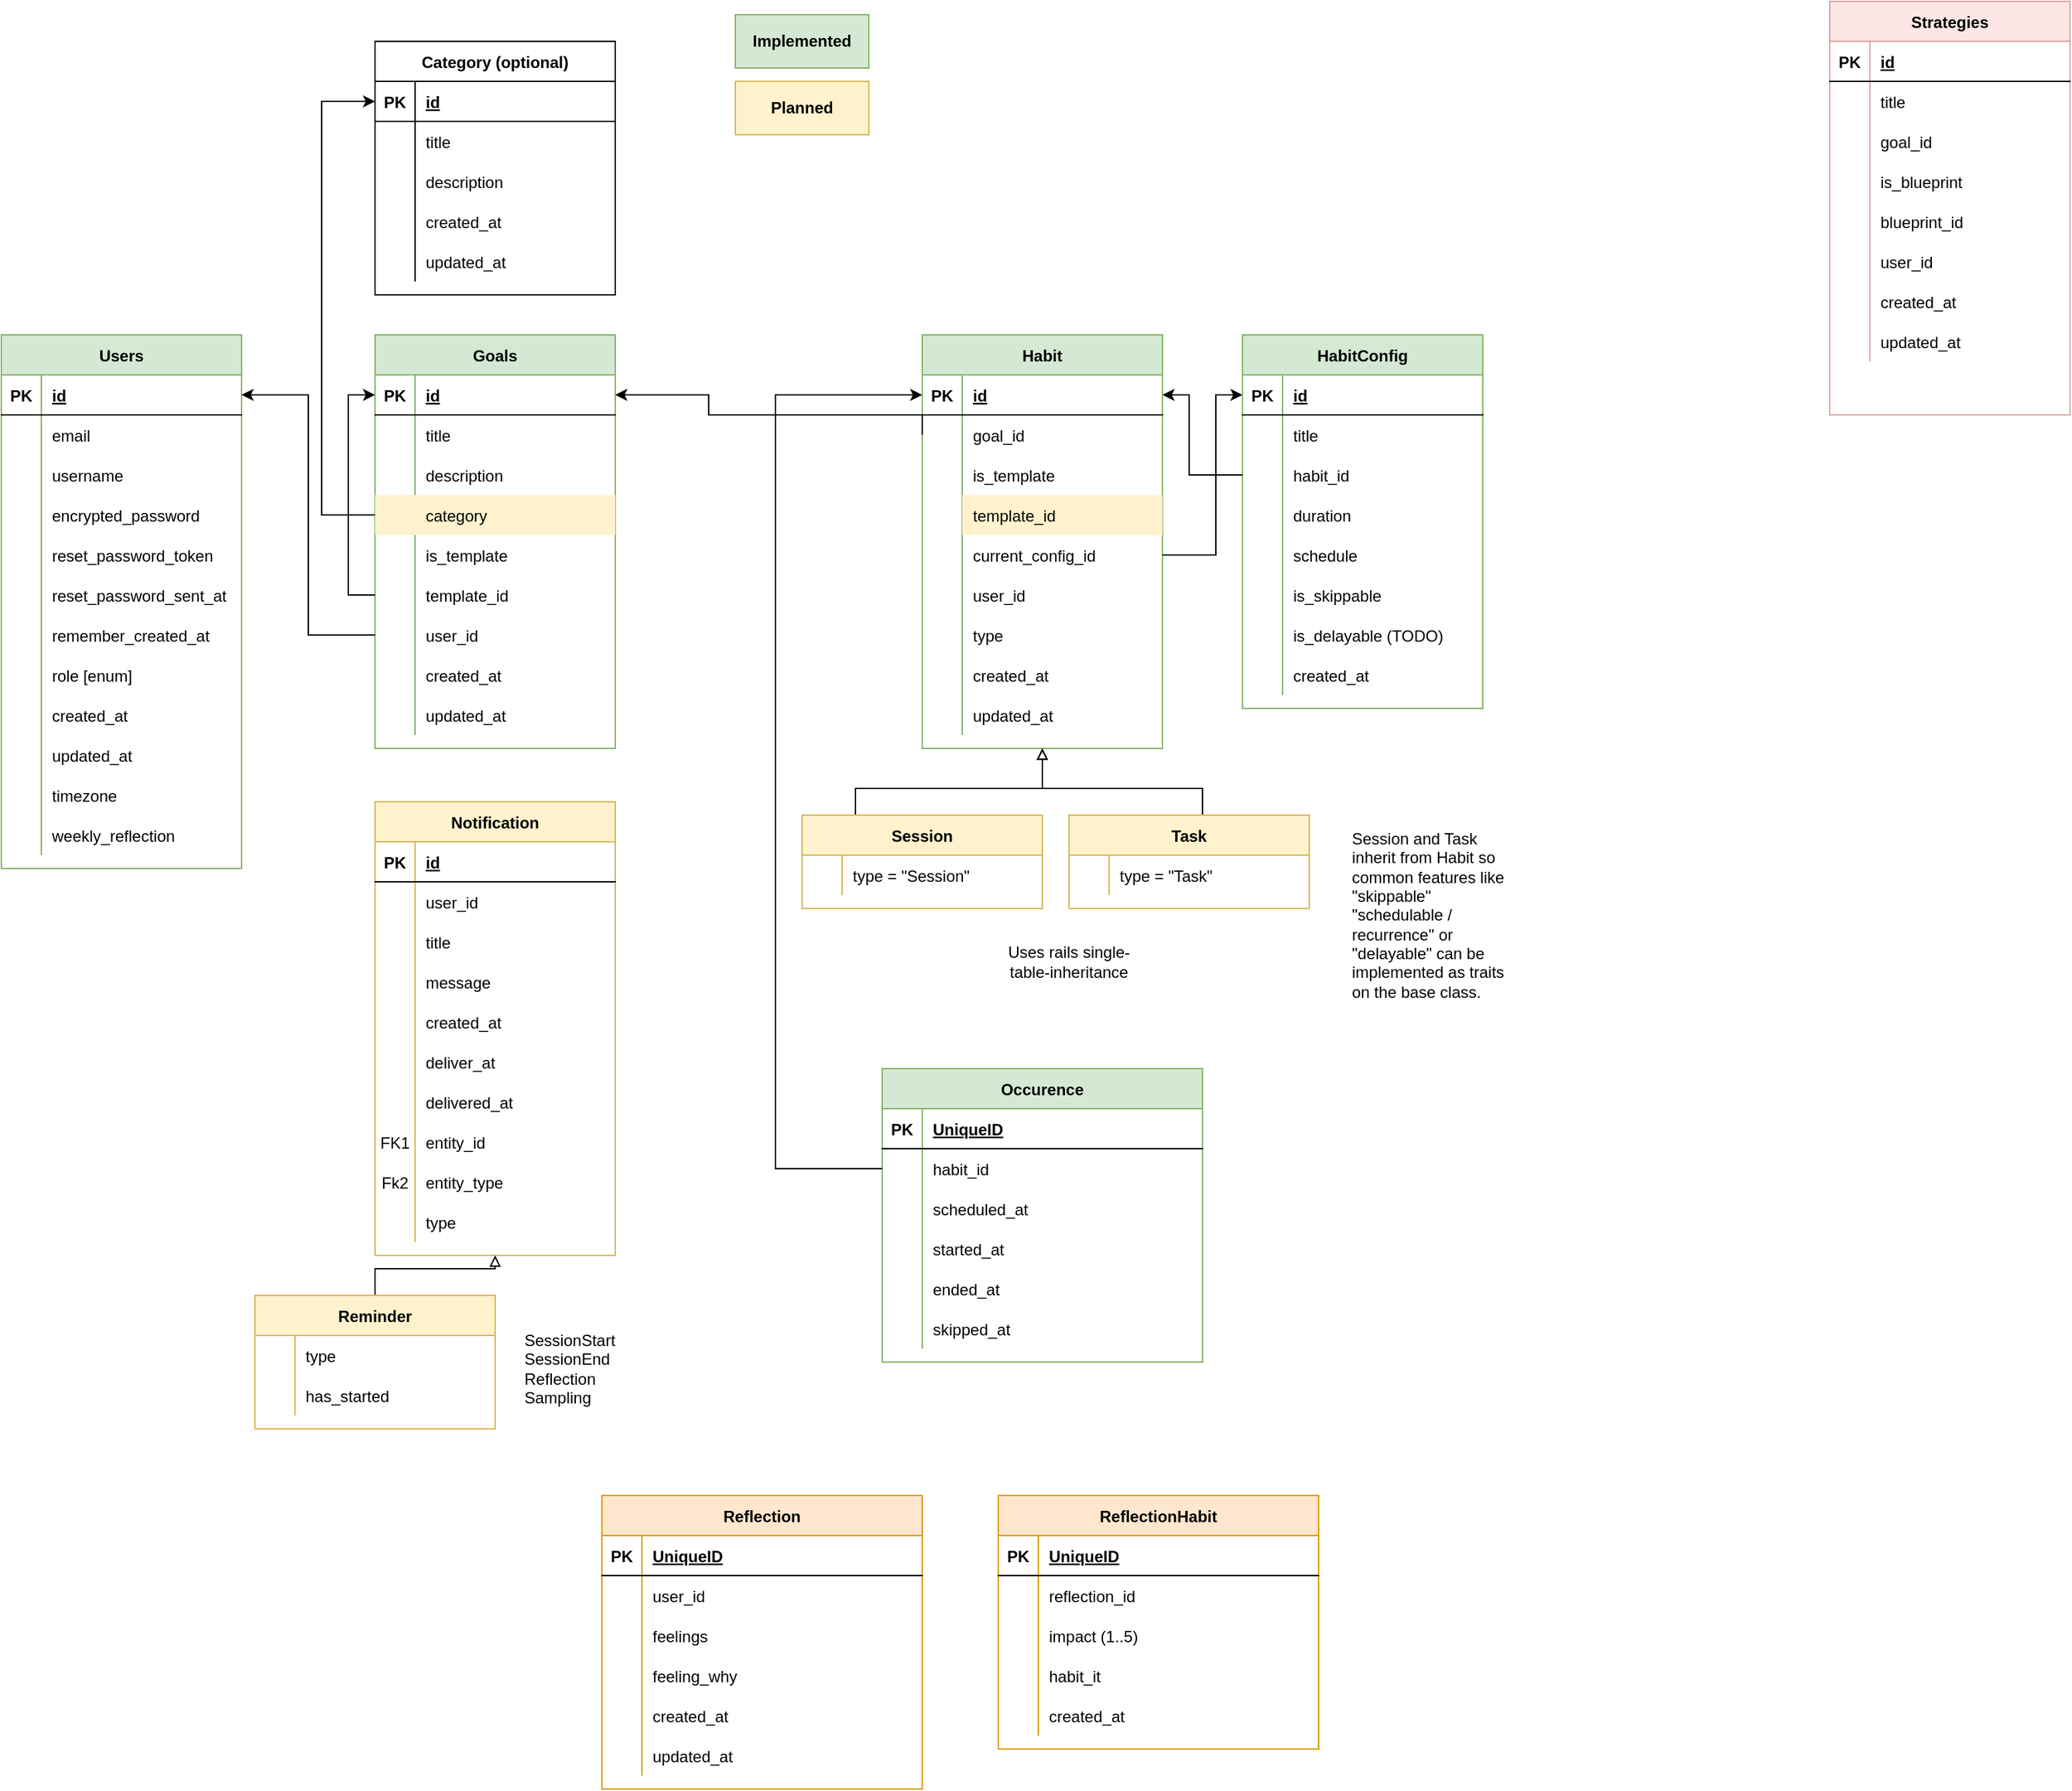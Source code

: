 <mxfile version="14.5.1" type="device"><diagram id="iod7akHwvHSzv4q-Z54l" name="Seite-1"><mxGraphModel dx="549" dy="2172" grid="1" gridSize="10" guides="1" tooltips="1" connect="1" arrows="1" fold="1" page="1" pageScale="1" pageWidth="827" pageHeight="1169" math="0" shadow="0"><root><mxCell id="0"/><mxCell id="1" parent="0"/><mxCell id="cI2ZwkIICjgmsvH1FSpm-2" value="Users" style="shape=table;startSize=30;container=1;collapsible=1;childLayout=tableLayout;fixedRows=1;rowLines=0;fontStyle=1;align=center;resizeLast=1;fillColor=#d5e8d4;strokeColor=#82b366;" parent="1" vertex="1"><mxGeometry x="80" y="160" width="180" height="400" as="geometry"/></mxCell><mxCell id="cI2ZwkIICjgmsvH1FSpm-3" value="" style="shape=partialRectangle;collapsible=0;dropTarget=0;pointerEvents=0;fillColor=none;top=0;left=0;bottom=1;right=0;points=[[0,0.5],[1,0.5]];portConstraint=eastwest;" parent="cI2ZwkIICjgmsvH1FSpm-2" vertex="1"><mxGeometry y="30" width="180" height="30" as="geometry"/></mxCell><mxCell id="cI2ZwkIICjgmsvH1FSpm-4" value="PK" style="shape=partialRectangle;connectable=0;fillColor=none;top=0;left=0;bottom=0;right=0;fontStyle=1;overflow=hidden;" parent="cI2ZwkIICjgmsvH1FSpm-3" vertex="1"><mxGeometry width="30" height="30" as="geometry"/></mxCell><mxCell id="cI2ZwkIICjgmsvH1FSpm-5" value="id" style="shape=partialRectangle;connectable=0;fillColor=none;top=0;left=0;bottom=0;right=0;align=left;spacingLeft=6;fontStyle=5;overflow=hidden;" parent="cI2ZwkIICjgmsvH1FSpm-3" vertex="1"><mxGeometry x="30" width="150" height="30" as="geometry"/></mxCell><mxCell id="cI2ZwkIICjgmsvH1FSpm-6" value="" style="shape=partialRectangle;collapsible=0;dropTarget=0;pointerEvents=0;fillColor=none;top=0;left=0;bottom=0;right=0;points=[[0,0.5],[1,0.5]];portConstraint=eastwest;" parent="cI2ZwkIICjgmsvH1FSpm-2" vertex="1"><mxGeometry y="60" width="180" height="30" as="geometry"/></mxCell><mxCell id="cI2ZwkIICjgmsvH1FSpm-7" value="" style="shape=partialRectangle;connectable=0;fillColor=none;top=0;left=0;bottom=0;right=0;editable=1;overflow=hidden;" parent="cI2ZwkIICjgmsvH1FSpm-6" vertex="1"><mxGeometry width="30" height="30" as="geometry"/></mxCell><mxCell id="cI2ZwkIICjgmsvH1FSpm-8" value="email" style="shape=partialRectangle;connectable=0;fillColor=none;top=0;left=0;bottom=0;right=0;align=left;spacingLeft=6;overflow=hidden;" parent="cI2ZwkIICjgmsvH1FSpm-6" vertex="1"><mxGeometry x="30" width="150" height="30" as="geometry"/></mxCell><mxCell id="WAV9Lztf5hKjZB7Wc6Pn-4" value="" style="shape=partialRectangle;collapsible=0;dropTarget=0;pointerEvents=0;fillColor=none;top=0;left=0;bottom=0;right=0;points=[[0,0.5],[1,0.5]];portConstraint=eastwest;" parent="cI2ZwkIICjgmsvH1FSpm-2" vertex="1"><mxGeometry y="90" width="180" height="30" as="geometry"/></mxCell><mxCell id="WAV9Lztf5hKjZB7Wc6Pn-5" value="" style="shape=partialRectangle;connectable=0;fillColor=none;top=0;left=0;bottom=0;right=0;editable=1;overflow=hidden;" parent="WAV9Lztf5hKjZB7Wc6Pn-4" vertex="1"><mxGeometry width="30" height="30" as="geometry"/></mxCell><mxCell id="WAV9Lztf5hKjZB7Wc6Pn-6" value="username" style="shape=partialRectangle;connectable=0;fillColor=none;top=0;left=0;bottom=0;right=0;align=left;spacingLeft=6;overflow=hidden;" parent="WAV9Lztf5hKjZB7Wc6Pn-4" vertex="1"><mxGeometry x="30" width="150" height="30" as="geometry"/></mxCell><mxCell id="cI2ZwkIICjgmsvH1FSpm-9" value="" style="shape=partialRectangle;collapsible=0;dropTarget=0;pointerEvents=0;fillColor=none;top=0;left=0;bottom=0;right=0;points=[[0,0.5],[1,0.5]];portConstraint=eastwest;" parent="cI2ZwkIICjgmsvH1FSpm-2" vertex="1"><mxGeometry y="120" width="180" height="30" as="geometry"/></mxCell><mxCell id="cI2ZwkIICjgmsvH1FSpm-10" value="" style="shape=partialRectangle;connectable=0;fillColor=none;top=0;left=0;bottom=0;right=0;editable=1;overflow=hidden;" parent="cI2ZwkIICjgmsvH1FSpm-9" vertex="1"><mxGeometry width="30" height="30" as="geometry"/></mxCell><mxCell id="cI2ZwkIICjgmsvH1FSpm-11" value="encrypted_password" style="shape=partialRectangle;connectable=0;fillColor=none;top=0;left=0;bottom=0;right=0;align=left;spacingLeft=6;overflow=hidden;" parent="cI2ZwkIICjgmsvH1FSpm-9" vertex="1"><mxGeometry x="30" width="150" height="30" as="geometry"/></mxCell><mxCell id="cI2ZwkIICjgmsvH1FSpm-12" value="" style="shape=partialRectangle;collapsible=0;dropTarget=0;pointerEvents=0;fillColor=none;top=0;left=0;bottom=0;right=0;points=[[0,0.5],[1,0.5]];portConstraint=eastwest;" parent="cI2ZwkIICjgmsvH1FSpm-2" vertex="1"><mxGeometry y="150" width="180" height="30" as="geometry"/></mxCell><mxCell id="cI2ZwkIICjgmsvH1FSpm-13" value="" style="shape=partialRectangle;connectable=0;fillColor=none;top=0;left=0;bottom=0;right=0;editable=1;overflow=hidden;" parent="cI2ZwkIICjgmsvH1FSpm-12" vertex="1"><mxGeometry width="30" height="30" as="geometry"/></mxCell><mxCell id="cI2ZwkIICjgmsvH1FSpm-14" value="reset_password_token" style="shape=partialRectangle;connectable=0;fillColor=none;top=0;left=0;bottom=0;right=0;align=left;spacingLeft=6;overflow=hidden;" parent="cI2ZwkIICjgmsvH1FSpm-12" vertex="1"><mxGeometry x="30" width="150" height="30" as="geometry"/></mxCell><mxCell id="cI2ZwkIICjgmsvH1FSpm-15" value="" style="shape=partialRectangle;collapsible=0;dropTarget=0;pointerEvents=0;fillColor=none;top=0;left=0;bottom=0;right=0;points=[[0,0.5],[1,0.5]];portConstraint=eastwest;" parent="cI2ZwkIICjgmsvH1FSpm-2" vertex="1"><mxGeometry y="180" width="180" height="30" as="geometry"/></mxCell><mxCell id="cI2ZwkIICjgmsvH1FSpm-16" value="" style="shape=partialRectangle;connectable=0;fillColor=none;top=0;left=0;bottom=0;right=0;editable=1;overflow=hidden;" parent="cI2ZwkIICjgmsvH1FSpm-15" vertex="1"><mxGeometry width="30" height="30" as="geometry"/></mxCell><mxCell id="cI2ZwkIICjgmsvH1FSpm-17" value="reset_password_sent_at" style="shape=partialRectangle;connectable=0;fillColor=none;top=0;left=0;bottom=0;right=0;align=left;spacingLeft=6;overflow=hidden;" parent="cI2ZwkIICjgmsvH1FSpm-15" vertex="1"><mxGeometry x="30" width="150" height="30" as="geometry"/></mxCell><mxCell id="cI2ZwkIICjgmsvH1FSpm-18" value="" style="shape=partialRectangle;collapsible=0;dropTarget=0;pointerEvents=0;fillColor=none;top=0;left=0;bottom=0;right=0;points=[[0,0.5],[1,0.5]];portConstraint=eastwest;" parent="cI2ZwkIICjgmsvH1FSpm-2" vertex="1"><mxGeometry y="210" width="180" height="30" as="geometry"/></mxCell><mxCell id="cI2ZwkIICjgmsvH1FSpm-19" value="" style="shape=partialRectangle;connectable=0;fillColor=none;top=0;left=0;bottom=0;right=0;editable=1;overflow=hidden;" parent="cI2ZwkIICjgmsvH1FSpm-18" vertex="1"><mxGeometry width="30" height="30" as="geometry"/></mxCell><mxCell id="cI2ZwkIICjgmsvH1FSpm-20" value="remember_created_at" style="shape=partialRectangle;connectable=0;fillColor=none;top=0;left=0;bottom=0;right=0;align=left;spacingLeft=6;overflow=hidden;" parent="cI2ZwkIICjgmsvH1FSpm-18" vertex="1"><mxGeometry x="30" width="150" height="30" as="geometry"/></mxCell><mxCell id="1tgRmycwc1fhKmyekP3c-1" value="" style="shape=partialRectangle;collapsible=0;dropTarget=0;pointerEvents=0;fillColor=none;top=0;left=0;bottom=0;right=0;points=[[0,0.5],[1,0.5]];portConstraint=eastwest;" parent="cI2ZwkIICjgmsvH1FSpm-2" vertex="1"><mxGeometry y="240" width="180" height="30" as="geometry"/></mxCell><mxCell id="1tgRmycwc1fhKmyekP3c-2" value="" style="shape=partialRectangle;connectable=0;fillColor=none;top=0;left=0;bottom=0;right=0;editable=1;overflow=hidden;" parent="1tgRmycwc1fhKmyekP3c-1" vertex="1"><mxGeometry width="30" height="30" as="geometry"/></mxCell><mxCell id="1tgRmycwc1fhKmyekP3c-3" value="role [enum]" style="shape=partialRectangle;connectable=0;fillColor=none;top=0;left=0;bottom=0;right=0;align=left;spacingLeft=6;overflow=hidden;" parent="1tgRmycwc1fhKmyekP3c-1" vertex="1"><mxGeometry x="30" width="150" height="30" as="geometry"/></mxCell><mxCell id="cI2ZwkIICjgmsvH1FSpm-21" value="" style="shape=partialRectangle;collapsible=0;dropTarget=0;pointerEvents=0;fillColor=none;top=0;left=0;bottom=0;right=0;points=[[0,0.5],[1,0.5]];portConstraint=eastwest;" parent="cI2ZwkIICjgmsvH1FSpm-2" vertex="1"><mxGeometry y="270" width="180" height="30" as="geometry"/></mxCell><mxCell id="cI2ZwkIICjgmsvH1FSpm-22" value="" style="shape=partialRectangle;connectable=0;fillColor=none;top=0;left=0;bottom=0;right=0;editable=1;overflow=hidden;" parent="cI2ZwkIICjgmsvH1FSpm-21" vertex="1"><mxGeometry width="30" height="30" as="geometry"/></mxCell><mxCell id="cI2ZwkIICjgmsvH1FSpm-23" value="created_at" style="shape=partialRectangle;connectable=0;fillColor=none;top=0;left=0;bottom=0;right=0;align=left;spacingLeft=6;overflow=hidden;" parent="cI2ZwkIICjgmsvH1FSpm-21" vertex="1"><mxGeometry x="30" width="150" height="30" as="geometry"/></mxCell><mxCell id="cI2ZwkIICjgmsvH1FSpm-24" value="" style="shape=partialRectangle;collapsible=0;dropTarget=0;pointerEvents=0;fillColor=none;top=0;left=0;bottom=0;right=0;points=[[0,0.5],[1,0.5]];portConstraint=eastwest;" parent="cI2ZwkIICjgmsvH1FSpm-2" vertex="1"><mxGeometry y="300" width="180" height="30" as="geometry"/></mxCell><mxCell id="cI2ZwkIICjgmsvH1FSpm-25" value="" style="shape=partialRectangle;connectable=0;fillColor=none;top=0;left=0;bottom=0;right=0;editable=1;overflow=hidden;" parent="cI2ZwkIICjgmsvH1FSpm-24" vertex="1"><mxGeometry width="30" height="30" as="geometry"/></mxCell><mxCell id="cI2ZwkIICjgmsvH1FSpm-26" value="updated_at" style="shape=partialRectangle;connectable=0;fillColor=none;top=0;left=0;bottom=0;right=0;align=left;spacingLeft=6;overflow=hidden;" parent="cI2ZwkIICjgmsvH1FSpm-24" vertex="1"><mxGeometry x="30" width="150" height="30" as="geometry"/></mxCell><mxCell id="6VnUZTYoMvbvcf5VmG1a-1" value="" style="shape=partialRectangle;collapsible=0;dropTarget=0;pointerEvents=0;fillColor=none;top=0;left=0;bottom=0;right=0;points=[[0,0.5],[1,0.5]];portConstraint=eastwest;" parent="cI2ZwkIICjgmsvH1FSpm-2" vertex="1"><mxGeometry y="330" width="180" height="30" as="geometry"/></mxCell><mxCell id="6VnUZTYoMvbvcf5VmG1a-2" value="" style="shape=partialRectangle;connectable=0;fillColor=none;top=0;left=0;bottom=0;right=0;editable=1;overflow=hidden;" parent="6VnUZTYoMvbvcf5VmG1a-1" vertex="1"><mxGeometry width="30" height="30" as="geometry"/></mxCell><mxCell id="6VnUZTYoMvbvcf5VmG1a-3" value="timezone" style="shape=partialRectangle;connectable=0;fillColor=none;top=0;left=0;bottom=0;right=0;align=left;spacingLeft=6;overflow=hidden;" parent="6VnUZTYoMvbvcf5VmG1a-1" vertex="1"><mxGeometry x="30" width="150" height="30" as="geometry"/></mxCell><mxCell id="6VnUZTYoMvbvcf5VmG1a-4" value="" style="shape=partialRectangle;collapsible=0;dropTarget=0;pointerEvents=0;fillColor=none;top=0;left=0;bottom=0;right=0;points=[[0,0.5],[1,0.5]];portConstraint=eastwest;" parent="cI2ZwkIICjgmsvH1FSpm-2" vertex="1"><mxGeometry y="360" width="180" height="30" as="geometry"/></mxCell><mxCell id="6VnUZTYoMvbvcf5VmG1a-5" value="" style="shape=partialRectangle;connectable=0;fillColor=none;top=0;left=0;bottom=0;right=0;editable=1;overflow=hidden;" parent="6VnUZTYoMvbvcf5VmG1a-4" vertex="1"><mxGeometry width="30" height="30" as="geometry"/></mxCell><mxCell id="6VnUZTYoMvbvcf5VmG1a-6" value="weekly_reflection" style="shape=partialRectangle;connectable=0;fillColor=none;top=0;left=0;bottom=0;right=0;align=left;spacingLeft=6;overflow=hidden;" parent="6VnUZTYoMvbvcf5VmG1a-4" vertex="1"><mxGeometry x="30" width="150" height="30" as="geometry"/></mxCell><mxCell id="cI2ZwkIICjgmsvH1FSpm-27" value="Goals" style="shape=table;startSize=30;container=1;collapsible=1;childLayout=tableLayout;fixedRows=1;rowLines=0;fontStyle=1;align=center;resizeLast=1;fillColor=#d5e8d4;strokeColor=#82b366;" parent="1" vertex="1"><mxGeometry x="360" y="160" width="180" height="310" as="geometry"/></mxCell><mxCell id="cI2ZwkIICjgmsvH1FSpm-28" value="" style="shape=partialRectangle;collapsible=0;dropTarget=0;pointerEvents=0;fillColor=none;top=0;left=0;bottom=1;right=0;points=[[0,0.5],[1,0.5]];portConstraint=eastwest;" parent="cI2ZwkIICjgmsvH1FSpm-27" vertex="1"><mxGeometry y="30" width="180" height="30" as="geometry"/></mxCell><mxCell id="cI2ZwkIICjgmsvH1FSpm-29" value="PK" style="shape=partialRectangle;connectable=0;fillColor=none;top=0;left=0;bottom=0;right=0;fontStyle=1;overflow=hidden;" parent="cI2ZwkIICjgmsvH1FSpm-28" vertex="1"><mxGeometry width="30" height="30" as="geometry"/></mxCell><mxCell id="cI2ZwkIICjgmsvH1FSpm-30" value="id" style="shape=partialRectangle;connectable=0;fillColor=none;top=0;left=0;bottom=0;right=0;align=left;spacingLeft=6;fontStyle=5;overflow=hidden;" parent="cI2ZwkIICjgmsvH1FSpm-28" vertex="1"><mxGeometry x="30" width="150" height="30" as="geometry"/></mxCell><mxCell id="cI2ZwkIICjgmsvH1FSpm-31" value="" style="shape=partialRectangle;collapsible=0;dropTarget=0;pointerEvents=0;fillColor=none;top=0;left=0;bottom=0;right=0;points=[[0,0.5],[1,0.5]];portConstraint=eastwest;" parent="cI2ZwkIICjgmsvH1FSpm-27" vertex="1"><mxGeometry y="60" width="180" height="30" as="geometry"/></mxCell><mxCell id="cI2ZwkIICjgmsvH1FSpm-32" value="" style="shape=partialRectangle;connectable=0;fillColor=none;top=0;left=0;bottom=0;right=0;editable=1;overflow=hidden;" parent="cI2ZwkIICjgmsvH1FSpm-31" vertex="1"><mxGeometry width="30" height="30" as="geometry"/></mxCell><mxCell id="cI2ZwkIICjgmsvH1FSpm-33" value="title" style="shape=partialRectangle;connectable=0;fillColor=none;top=0;left=0;bottom=0;right=0;align=left;spacingLeft=6;overflow=hidden;" parent="cI2ZwkIICjgmsvH1FSpm-31" vertex="1"><mxGeometry x="30" width="150" height="30" as="geometry"/></mxCell><mxCell id="cI2ZwkIICjgmsvH1FSpm-34" value="" style="shape=partialRectangle;collapsible=0;dropTarget=0;pointerEvents=0;fillColor=none;top=0;left=0;bottom=0;right=0;points=[[0,0.5],[1,0.5]];portConstraint=eastwest;" parent="cI2ZwkIICjgmsvH1FSpm-27" vertex="1"><mxGeometry y="90" width="180" height="30" as="geometry"/></mxCell><mxCell id="cI2ZwkIICjgmsvH1FSpm-35" value="" style="shape=partialRectangle;connectable=0;fillColor=none;top=0;left=0;bottom=0;right=0;editable=1;overflow=hidden;" parent="cI2ZwkIICjgmsvH1FSpm-34" vertex="1"><mxGeometry width="30" height="30" as="geometry"/></mxCell><mxCell id="cI2ZwkIICjgmsvH1FSpm-36" value="description" style="shape=partialRectangle;connectable=0;fillColor=none;top=0;left=0;bottom=0;right=0;align=left;spacingLeft=6;overflow=hidden;" parent="cI2ZwkIICjgmsvH1FSpm-34" vertex="1"><mxGeometry x="30" width="150" height="30" as="geometry"/></mxCell><mxCell id="cI2ZwkIICjgmsvH1FSpm-37" value="" style="shape=partialRectangle;collapsible=0;dropTarget=0;pointerEvents=0;fillColor=#fff2cc;top=0;left=0;bottom=0;right=0;points=[[0,0.5],[1,0.5]];portConstraint=eastwest;strokeColor=#d6b656;" parent="cI2ZwkIICjgmsvH1FSpm-27" vertex="1"><mxGeometry y="120" width="180" height="30" as="geometry"/></mxCell><mxCell id="cI2ZwkIICjgmsvH1FSpm-38" value="" style="shape=partialRectangle;connectable=0;fillColor=none;top=0;left=0;bottom=0;right=0;editable=1;overflow=hidden;" parent="cI2ZwkIICjgmsvH1FSpm-37" vertex="1"><mxGeometry width="30" height="30" as="geometry"/></mxCell><mxCell id="cI2ZwkIICjgmsvH1FSpm-39" value="category" style="shape=partialRectangle;connectable=0;fillColor=none;top=0;left=0;bottom=0;right=0;align=left;spacingLeft=6;overflow=hidden;" parent="cI2ZwkIICjgmsvH1FSpm-37" vertex="1"><mxGeometry x="30" width="150" height="30" as="geometry"/></mxCell><mxCell id="WAV9Lztf5hKjZB7Wc6Pn-42" value="" style="shape=partialRectangle;collapsible=0;dropTarget=0;pointerEvents=0;fillColor=none;top=0;left=0;bottom=0;right=0;points=[[0,0.5],[1,0.5]];portConstraint=eastwest;" parent="cI2ZwkIICjgmsvH1FSpm-27" vertex="1"><mxGeometry y="150" width="180" height="30" as="geometry"/></mxCell><mxCell id="WAV9Lztf5hKjZB7Wc6Pn-43" value="" style="shape=partialRectangle;connectable=0;fillColor=none;top=0;left=0;bottom=0;right=0;editable=1;overflow=hidden;" parent="WAV9Lztf5hKjZB7Wc6Pn-42" vertex="1"><mxGeometry width="30" height="30" as="geometry"/></mxCell><mxCell id="WAV9Lztf5hKjZB7Wc6Pn-44" value="is_template" style="shape=partialRectangle;connectable=0;top=0;left=0;bottom=0;right=0;align=left;spacingLeft=6;overflow=hidden;fillColor=none;" parent="WAV9Lztf5hKjZB7Wc6Pn-42" vertex="1"><mxGeometry x="30" width="150" height="30" as="geometry"/></mxCell><mxCell id="WAV9Lztf5hKjZB7Wc6Pn-80" style="edgeStyle=orthogonalEdgeStyle;rounded=0;orthogonalLoop=1;jettySize=auto;html=1;exitX=0;exitY=0.5;exitDx=0;exitDy=0;entryX=0;entryY=0.5;entryDx=0;entryDy=0;" parent="cI2ZwkIICjgmsvH1FSpm-27" source="WAV9Lztf5hKjZB7Wc6Pn-35" target="cI2ZwkIICjgmsvH1FSpm-28" edge="1"><mxGeometry relative="1" as="geometry"/></mxCell><mxCell id="WAV9Lztf5hKjZB7Wc6Pn-35" value="" style="shape=partialRectangle;collapsible=0;dropTarget=0;pointerEvents=0;fillColor=none;top=0;left=0;bottom=0;right=0;points=[[0,0.5],[1,0.5]];portConstraint=eastwest;" parent="cI2ZwkIICjgmsvH1FSpm-27" vertex="1"><mxGeometry y="180" width="180" height="30" as="geometry"/></mxCell><mxCell id="WAV9Lztf5hKjZB7Wc6Pn-36" value="" style="shape=partialRectangle;connectable=0;fillColor=none;top=0;left=0;bottom=0;right=0;editable=1;overflow=hidden;" parent="WAV9Lztf5hKjZB7Wc6Pn-35" vertex="1"><mxGeometry width="30" height="30" as="geometry"/></mxCell><mxCell id="WAV9Lztf5hKjZB7Wc6Pn-37" value="template_id" style="shape=partialRectangle;connectable=0;top=0;left=0;bottom=0;right=0;align=left;spacingLeft=6;overflow=hidden;fillColor=none;" parent="WAV9Lztf5hKjZB7Wc6Pn-35" vertex="1"><mxGeometry x="30" width="150" height="30" as="geometry"/></mxCell><mxCell id="WAV9Lztf5hKjZB7Wc6Pn-38" value="" style="shape=partialRectangle;collapsible=0;dropTarget=0;pointerEvents=0;fillColor=none;top=0;left=0;bottom=0;right=0;points=[[0,0.5],[1,0.5]];portConstraint=eastwest;" parent="cI2ZwkIICjgmsvH1FSpm-27" vertex="1"><mxGeometry y="210" width="180" height="30" as="geometry"/></mxCell><mxCell id="WAV9Lztf5hKjZB7Wc6Pn-39" value="" style="shape=partialRectangle;connectable=0;fillColor=none;top=0;left=0;bottom=0;right=0;editable=1;overflow=hidden;" parent="WAV9Lztf5hKjZB7Wc6Pn-38" vertex="1"><mxGeometry width="30" height="30" as="geometry"/></mxCell><mxCell id="WAV9Lztf5hKjZB7Wc6Pn-40" value="user_id" style="shape=partialRectangle;connectable=0;top=0;left=0;bottom=0;right=0;align=left;spacingLeft=6;overflow=hidden;fillColor=none;" parent="WAV9Lztf5hKjZB7Wc6Pn-38" vertex="1"><mxGeometry x="30" width="150" height="30" as="geometry"/></mxCell><mxCell id="WAV9Lztf5hKjZB7Wc6Pn-45" value="" style="shape=partialRectangle;collapsible=0;dropTarget=0;pointerEvents=0;fillColor=none;top=0;left=0;bottom=0;right=0;points=[[0,0.5],[1,0.5]];portConstraint=eastwest;" parent="cI2ZwkIICjgmsvH1FSpm-27" vertex="1"><mxGeometry y="240" width="180" height="30" as="geometry"/></mxCell><mxCell id="WAV9Lztf5hKjZB7Wc6Pn-46" value="" style="shape=partialRectangle;connectable=0;fillColor=none;top=0;left=0;bottom=0;right=0;editable=1;overflow=hidden;" parent="WAV9Lztf5hKjZB7Wc6Pn-45" vertex="1"><mxGeometry width="30" height="30" as="geometry"/></mxCell><mxCell id="WAV9Lztf5hKjZB7Wc6Pn-47" value="created_at" style="shape=partialRectangle;connectable=0;fillColor=none;top=0;left=0;bottom=0;right=0;align=left;spacingLeft=6;overflow=hidden;" parent="WAV9Lztf5hKjZB7Wc6Pn-45" vertex="1"><mxGeometry x="30" width="150" height="30" as="geometry"/></mxCell><mxCell id="WAV9Lztf5hKjZB7Wc6Pn-48" value="" style="shape=partialRectangle;collapsible=0;dropTarget=0;pointerEvents=0;fillColor=none;top=0;left=0;bottom=0;right=0;points=[[0,0.5],[1,0.5]];portConstraint=eastwest;" parent="cI2ZwkIICjgmsvH1FSpm-27" vertex="1"><mxGeometry y="270" width="180" height="30" as="geometry"/></mxCell><mxCell id="WAV9Lztf5hKjZB7Wc6Pn-49" value="" style="shape=partialRectangle;connectable=0;fillColor=none;top=0;left=0;bottom=0;right=0;editable=1;overflow=hidden;" parent="WAV9Lztf5hKjZB7Wc6Pn-48" vertex="1"><mxGeometry width="30" height="30" as="geometry"/></mxCell><mxCell id="WAV9Lztf5hKjZB7Wc6Pn-50" value="updated_at" style="shape=partialRectangle;connectable=0;fillColor=none;top=0;left=0;bottom=0;right=0;align=left;spacingLeft=6;overflow=hidden;" parent="WAV9Lztf5hKjZB7Wc6Pn-48" vertex="1"><mxGeometry x="30" width="150" height="30" as="geometry"/></mxCell><mxCell id="cI2ZwkIICjgmsvH1FSpm-40" value="Strategies" style="shape=table;startSize=30;container=1;collapsible=1;childLayout=tableLayout;fixedRows=1;rowLines=0;fontStyle=1;align=center;resizeLast=1;fillColor=#f8cecc;strokeColor=#b85450;opacity=50;" parent="1" vertex="1"><mxGeometry x="1450" y="-90" width="180" height="310" as="geometry"/></mxCell><mxCell id="cI2ZwkIICjgmsvH1FSpm-41" value="" style="shape=partialRectangle;collapsible=0;dropTarget=0;pointerEvents=0;fillColor=none;top=0;left=0;bottom=1;right=0;points=[[0,0.5],[1,0.5]];portConstraint=eastwest;" parent="cI2ZwkIICjgmsvH1FSpm-40" vertex="1"><mxGeometry y="30" width="180" height="30" as="geometry"/></mxCell><mxCell id="cI2ZwkIICjgmsvH1FSpm-42" value="PK" style="shape=partialRectangle;connectable=0;fillColor=none;top=0;left=0;bottom=0;right=0;fontStyle=1;overflow=hidden;" parent="cI2ZwkIICjgmsvH1FSpm-41" vertex="1"><mxGeometry width="30" height="30" as="geometry"/></mxCell><mxCell id="cI2ZwkIICjgmsvH1FSpm-43" value="id" style="shape=partialRectangle;connectable=0;fillColor=none;top=0;left=0;bottom=0;right=0;align=left;spacingLeft=6;fontStyle=5;overflow=hidden;" parent="cI2ZwkIICjgmsvH1FSpm-41" vertex="1"><mxGeometry x="30" width="150" height="30" as="geometry"/></mxCell><mxCell id="cI2ZwkIICjgmsvH1FSpm-44" value="" style="shape=partialRectangle;collapsible=0;dropTarget=0;pointerEvents=0;fillColor=none;top=0;left=0;bottom=0;right=0;points=[[0,0.5],[1,0.5]];portConstraint=eastwest;" parent="cI2ZwkIICjgmsvH1FSpm-40" vertex="1"><mxGeometry y="60" width="180" height="30" as="geometry"/></mxCell><mxCell id="cI2ZwkIICjgmsvH1FSpm-45" value="" style="shape=partialRectangle;connectable=0;fillColor=none;top=0;left=0;bottom=0;right=0;editable=1;overflow=hidden;" parent="cI2ZwkIICjgmsvH1FSpm-44" vertex="1"><mxGeometry width="30" height="30" as="geometry"/></mxCell><mxCell id="cI2ZwkIICjgmsvH1FSpm-46" value="title" style="shape=partialRectangle;connectable=0;fillColor=none;top=0;left=0;bottom=0;right=0;align=left;spacingLeft=6;overflow=hidden;" parent="cI2ZwkIICjgmsvH1FSpm-44" vertex="1"><mxGeometry x="30" width="150" height="30" as="geometry"/></mxCell><mxCell id="WAV9Lztf5hKjZB7Wc6Pn-26" value="" style="shape=partialRectangle;collapsible=0;dropTarget=0;pointerEvents=0;fillColor=none;top=0;left=0;bottom=0;right=0;points=[[0,0.5],[1,0.5]];portConstraint=eastwest;" parent="cI2ZwkIICjgmsvH1FSpm-40" vertex="1"><mxGeometry y="90" width="180" height="30" as="geometry"/></mxCell><mxCell id="WAV9Lztf5hKjZB7Wc6Pn-27" value="" style="shape=partialRectangle;connectable=0;fillColor=none;top=0;left=0;bottom=0;right=0;editable=1;overflow=hidden;" parent="WAV9Lztf5hKjZB7Wc6Pn-26" vertex="1"><mxGeometry width="30" height="30" as="geometry"/></mxCell><mxCell id="WAV9Lztf5hKjZB7Wc6Pn-28" value="goal_id" style="shape=partialRectangle;connectable=0;fillColor=none;top=0;left=0;bottom=0;right=0;align=left;spacingLeft=6;overflow=hidden;" parent="WAV9Lztf5hKjZB7Wc6Pn-26" vertex="1"><mxGeometry x="30" width="150" height="30" as="geometry"/></mxCell><mxCell id="WAV9Lztf5hKjZB7Wc6Pn-81" value="" style="shape=partialRectangle;collapsible=0;dropTarget=0;pointerEvents=0;fillColor=none;top=0;left=0;bottom=0;right=0;points=[[0,0.5],[1,0.5]];portConstraint=eastwest;" parent="cI2ZwkIICjgmsvH1FSpm-40" vertex="1"><mxGeometry y="120" width="180" height="30" as="geometry"/></mxCell><mxCell id="WAV9Lztf5hKjZB7Wc6Pn-82" value="" style="shape=partialRectangle;connectable=0;fillColor=none;top=0;left=0;bottom=0;right=0;editable=1;overflow=hidden;" parent="WAV9Lztf5hKjZB7Wc6Pn-81" vertex="1"><mxGeometry width="30" height="30" as="geometry"/></mxCell><mxCell id="WAV9Lztf5hKjZB7Wc6Pn-83" value="is_blueprint" style="shape=partialRectangle;connectable=0;top=0;left=0;bottom=0;right=0;align=left;spacingLeft=6;overflow=hidden;fillColor=none;" parent="WAV9Lztf5hKjZB7Wc6Pn-81" vertex="1"><mxGeometry x="30" width="150" height="30" as="geometry"/></mxCell><mxCell id="WAV9Lztf5hKjZB7Wc6Pn-84" value="" style="shape=partialRectangle;collapsible=0;dropTarget=0;pointerEvents=0;fillColor=none;top=0;left=0;bottom=0;right=0;points=[[0,0.5],[1,0.5]];portConstraint=eastwest;" parent="cI2ZwkIICjgmsvH1FSpm-40" vertex="1"><mxGeometry y="150" width="180" height="30" as="geometry"/></mxCell><mxCell id="WAV9Lztf5hKjZB7Wc6Pn-85" value="" style="shape=partialRectangle;connectable=0;fillColor=none;top=0;left=0;bottom=0;right=0;editable=1;overflow=hidden;" parent="WAV9Lztf5hKjZB7Wc6Pn-84" vertex="1"><mxGeometry width="30" height="30" as="geometry"/></mxCell><mxCell id="WAV9Lztf5hKjZB7Wc6Pn-86" value="blueprint_id" style="shape=partialRectangle;connectable=0;top=0;left=0;bottom=0;right=0;align=left;spacingLeft=6;overflow=hidden;fillColor=none;" parent="WAV9Lztf5hKjZB7Wc6Pn-84" vertex="1"><mxGeometry x="30" width="150" height="30" as="geometry"/></mxCell><mxCell id="WAV9Lztf5hKjZB7Wc6Pn-87" value="" style="shape=partialRectangle;collapsible=0;dropTarget=0;pointerEvents=0;fillColor=none;top=0;left=0;bottom=0;right=0;points=[[0,0.5],[1,0.5]];portConstraint=eastwest;" parent="cI2ZwkIICjgmsvH1FSpm-40" vertex="1"><mxGeometry y="180" width="180" height="30" as="geometry"/></mxCell><mxCell id="WAV9Lztf5hKjZB7Wc6Pn-88" value="" style="shape=partialRectangle;connectable=0;fillColor=none;top=0;left=0;bottom=0;right=0;editable=1;overflow=hidden;" parent="WAV9Lztf5hKjZB7Wc6Pn-87" vertex="1"><mxGeometry width="30" height="30" as="geometry"/></mxCell><mxCell id="WAV9Lztf5hKjZB7Wc6Pn-89" value="user_id" style="shape=partialRectangle;connectable=0;top=0;left=0;bottom=0;right=0;align=left;spacingLeft=6;overflow=hidden;fillColor=none;" parent="WAV9Lztf5hKjZB7Wc6Pn-87" vertex="1"><mxGeometry x="30" width="150" height="30" as="geometry"/></mxCell><mxCell id="cI2ZwkIICjgmsvH1FSpm-47" value="" style="shape=partialRectangle;collapsible=0;dropTarget=0;pointerEvents=0;fillColor=none;top=0;left=0;bottom=0;right=0;points=[[0,0.5],[1,0.5]];portConstraint=eastwest;" parent="cI2ZwkIICjgmsvH1FSpm-40" vertex="1"><mxGeometry y="210" width="180" height="30" as="geometry"/></mxCell><mxCell id="cI2ZwkIICjgmsvH1FSpm-48" value="" style="shape=partialRectangle;connectable=0;fillColor=none;top=0;left=0;bottom=0;right=0;editable=1;overflow=hidden;" parent="cI2ZwkIICjgmsvH1FSpm-47" vertex="1"><mxGeometry width="30" height="30" as="geometry"/></mxCell><mxCell id="cI2ZwkIICjgmsvH1FSpm-49" value="created_at" style="shape=partialRectangle;connectable=0;fillColor=none;top=0;left=0;bottom=0;right=0;align=left;spacingLeft=6;overflow=hidden;" parent="cI2ZwkIICjgmsvH1FSpm-47" vertex="1"><mxGeometry x="30" width="150" height="30" as="geometry"/></mxCell><mxCell id="cI2ZwkIICjgmsvH1FSpm-50" value="" style="shape=partialRectangle;collapsible=0;dropTarget=0;pointerEvents=0;fillColor=none;top=0;left=0;bottom=0;right=0;points=[[0,0.5],[1,0.5]];portConstraint=eastwest;" parent="cI2ZwkIICjgmsvH1FSpm-40" vertex="1"><mxGeometry y="240" width="180" height="30" as="geometry"/></mxCell><mxCell id="cI2ZwkIICjgmsvH1FSpm-51" value="" style="shape=partialRectangle;connectable=0;fillColor=none;top=0;left=0;bottom=0;right=0;editable=1;overflow=hidden;" parent="cI2ZwkIICjgmsvH1FSpm-50" vertex="1"><mxGeometry width="30" height="30" as="geometry"/></mxCell><mxCell id="cI2ZwkIICjgmsvH1FSpm-52" value="updated_at" style="shape=partialRectangle;connectable=0;fillColor=none;top=0;left=0;bottom=0;right=0;align=left;spacingLeft=6;overflow=hidden;" parent="cI2ZwkIICjgmsvH1FSpm-50" vertex="1"><mxGeometry x="30" width="150" height="30" as="geometry"/></mxCell><mxCell id="cI2ZwkIICjgmsvH1FSpm-53" value="Habit" style="shape=table;startSize=30;container=1;collapsible=1;childLayout=tableLayout;fixedRows=1;rowLines=0;fontStyle=1;align=center;resizeLast=1;fillColor=#d5e8d4;strokeColor=#82b366;" parent="1" vertex="1"><mxGeometry x="770" y="160" width="180" height="310" as="geometry"/></mxCell><mxCell id="cI2ZwkIICjgmsvH1FSpm-54" value="" style="shape=partialRectangle;collapsible=0;dropTarget=0;pointerEvents=0;fillColor=none;top=0;left=0;bottom=1;right=0;points=[[0,0.5],[1,0.5]];portConstraint=eastwest;" parent="cI2ZwkIICjgmsvH1FSpm-53" vertex="1"><mxGeometry y="30" width="180" height="30" as="geometry"/></mxCell><mxCell id="cI2ZwkIICjgmsvH1FSpm-55" value="PK" style="shape=partialRectangle;connectable=0;fillColor=none;top=0;left=0;bottom=0;right=0;fontStyle=1;overflow=hidden;" parent="cI2ZwkIICjgmsvH1FSpm-54" vertex="1"><mxGeometry width="30" height="30" as="geometry"/></mxCell><mxCell id="cI2ZwkIICjgmsvH1FSpm-56" value="id" style="shape=partialRectangle;connectable=0;fillColor=none;top=0;left=0;bottom=0;right=0;align=left;spacingLeft=6;fontStyle=5;overflow=hidden;" parent="cI2ZwkIICjgmsvH1FSpm-54" vertex="1"><mxGeometry x="30" width="150" height="30" as="geometry"/></mxCell><mxCell id="cI2ZwkIICjgmsvH1FSpm-60" value="" style="shape=partialRectangle;collapsible=0;dropTarget=0;pointerEvents=0;fillColor=none;top=0;left=0;bottom=0;right=0;points=[[0,0.5],[1,0.5]];portConstraint=eastwest;" parent="cI2ZwkIICjgmsvH1FSpm-53" vertex="1"><mxGeometry y="60" width="180" height="30" as="geometry"/></mxCell><mxCell id="cI2ZwkIICjgmsvH1FSpm-61" value="" style="shape=partialRectangle;connectable=0;fillColor=none;top=0;left=0;bottom=0;right=0;editable=1;overflow=hidden;" parent="cI2ZwkIICjgmsvH1FSpm-60" vertex="1"><mxGeometry width="30" height="30" as="geometry"/></mxCell><mxCell id="cI2ZwkIICjgmsvH1FSpm-62" value="goal_id" style="shape=partialRectangle;connectable=0;fillColor=none;top=0;left=0;bottom=0;right=0;align=left;spacingLeft=6;overflow=hidden;" parent="cI2ZwkIICjgmsvH1FSpm-60" vertex="1"><mxGeometry x="30" width="150" height="30" as="geometry"/></mxCell><mxCell id="WAV9Lztf5hKjZB7Wc6Pn-90" value="" style="shape=partialRectangle;collapsible=0;dropTarget=0;pointerEvents=0;fillColor=none;top=0;left=0;bottom=0;right=0;points=[[0,0.5],[1,0.5]];portConstraint=eastwest;" parent="cI2ZwkIICjgmsvH1FSpm-53" vertex="1"><mxGeometry y="90" width="180" height="30" as="geometry"/></mxCell><mxCell id="WAV9Lztf5hKjZB7Wc6Pn-91" value="" style="shape=partialRectangle;connectable=0;fillColor=none;top=0;left=0;bottom=0;right=0;editable=1;overflow=hidden;" parent="WAV9Lztf5hKjZB7Wc6Pn-90" vertex="1"><mxGeometry width="30" height="30" as="geometry"/></mxCell><mxCell id="WAV9Lztf5hKjZB7Wc6Pn-92" value="is_template" style="shape=partialRectangle;connectable=0;top=0;left=0;bottom=0;right=0;align=left;spacingLeft=6;overflow=hidden;fillColor=none;" parent="WAV9Lztf5hKjZB7Wc6Pn-90" vertex="1"><mxGeometry x="30" width="150" height="30" as="geometry"/></mxCell><mxCell id="wLq_m3CLguWN4QcPqb0C-43" value="" style="shape=partialRectangle;collapsible=0;dropTarget=0;pointerEvents=0;fillColor=none;top=0;left=0;bottom=0;right=0;points=[[0,0.5],[1,0.5]];portConstraint=eastwest;" vertex="1" parent="cI2ZwkIICjgmsvH1FSpm-53"><mxGeometry y="120" width="180" height="30" as="geometry"/></mxCell><mxCell id="wLq_m3CLguWN4QcPqb0C-44" value="" style="shape=partialRectangle;connectable=0;fillColor=none;top=0;left=0;bottom=0;right=0;editable=1;overflow=hidden;" vertex="1" parent="wLq_m3CLguWN4QcPqb0C-43"><mxGeometry width="30" height="30" as="geometry"/></mxCell><mxCell id="wLq_m3CLguWN4QcPqb0C-45" value="template_id" style="shape=partialRectangle;connectable=0;top=0;left=0;bottom=0;right=0;align=left;spacingLeft=6;overflow=hidden;fillColor=#fff2cc;strokeColor=#d6b656;" vertex="1" parent="wLq_m3CLguWN4QcPqb0C-43"><mxGeometry x="30" width="150" height="30" as="geometry"/></mxCell><mxCell id="WAV9Lztf5hKjZB7Wc6Pn-99" value="" style="shape=partialRectangle;collapsible=0;dropTarget=0;pointerEvents=0;fillColor=none;top=0;left=0;bottom=0;right=0;points=[[0,0.5],[1,0.5]];portConstraint=eastwest;" parent="cI2ZwkIICjgmsvH1FSpm-53" vertex="1"><mxGeometry y="150" width="180" height="30" as="geometry"/></mxCell><mxCell id="WAV9Lztf5hKjZB7Wc6Pn-100" value="" style="shape=partialRectangle;connectable=0;fillColor=none;top=0;left=0;bottom=0;right=0;editable=1;overflow=hidden;" parent="WAV9Lztf5hKjZB7Wc6Pn-99" vertex="1"><mxGeometry width="30" height="30" as="geometry"/></mxCell><mxCell id="WAV9Lztf5hKjZB7Wc6Pn-101" value="current_config_id" style="shape=partialRectangle;connectable=0;top=0;left=0;bottom=0;right=0;align=left;spacingLeft=6;overflow=hidden;strokeColor=#d6b656;fillColor=none;" parent="WAV9Lztf5hKjZB7Wc6Pn-99" vertex="1"><mxGeometry x="30" width="150" height="30" as="geometry"/></mxCell><mxCell id="WAV9Lztf5hKjZB7Wc6Pn-102" value="" style="shape=partialRectangle;collapsible=0;dropTarget=0;pointerEvents=0;fillColor=none;top=0;left=0;bottom=0;right=0;points=[[0,0.5],[1,0.5]];portConstraint=eastwest;" parent="cI2ZwkIICjgmsvH1FSpm-53" vertex="1"><mxGeometry y="180" width="180" height="30" as="geometry"/></mxCell><mxCell id="WAV9Lztf5hKjZB7Wc6Pn-103" value="" style="shape=partialRectangle;connectable=0;fillColor=none;top=0;left=0;bottom=0;right=0;editable=1;overflow=hidden;" parent="WAV9Lztf5hKjZB7Wc6Pn-102" vertex="1"><mxGeometry width="30" height="30" as="geometry"/></mxCell><mxCell id="WAV9Lztf5hKjZB7Wc6Pn-104" value="user_id" style="shape=partialRectangle;connectable=0;top=0;left=0;bottom=0;right=0;align=left;spacingLeft=6;overflow=hidden;fillColor=none;" parent="WAV9Lztf5hKjZB7Wc6Pn-102" vertex="1"><mxGeometry x="30" width="150" height="30" as="geometry"/></mxCell><mxCell id="wLq_m3CLguWN4QcPqb0C-40" value="" style="shape=partialRectangle;collapsible=0;dropTarget=0;pointerEvents=0;fillColor=none;top=0;left=0;bottom=0;right=0;points=[[0,0.5],[1,0.5]];portConstraint=eastwest;" vertex="1" parent="cI2ZwkIICjgmsvH1FSpm-53"><mxGeometry y="210" width="180" height="30" as="geometry"/></mxCell><mxCell id="wLq_m3CLguWN4QcPqb0C-41" value="" style="shape=partialRectangle;connectable=0;fillColor=none;top=0;left=0;bottom=0;right=0;editable=1;overflow=hidden;" vertex="1" parent="wLq_m3CLguWN4QcPqb0C-40"><mxGeometry width="30" height="30" as="geometry"/></mxCell><mxCell id="wLq_m3CLguWN4QcPqb0C-42" value="type" style="shape=partialRectangle;connectable=0;top=0;left=0;bottom=0;right=0;align=left;spacingLeft=6;overflow=hidden;fillColor=none;" vertex="1" parent="wLq_m3CLguWN4QcPqb0C-40"><mxGeometry x="30" width="150" height="30" as="geometry"/></mxCell><mxCell id="cI2ZwkIICjgmsvH1FSpm-63" value="" style="shape=partialRectangle;collapsible=0;dropTarget=0;pointerEvents=0;fillColor=none;top=0;left=0;bottom=0;right=0;points=[[0,0.5],[1,0.5]];portConstraint=eastwest;" parent="cI2ZwkIICjgmsvH1FSpm-53" vertex="1"><mxGeometry y="240" width="180" height="30" as="geometry"/></mxCell><mxCell id="cI2ZwkIICjgmsvH1FSpm-64" value="" style="shape=partialRectangle;connectable=0;fillColor=none;top=0;left=0;bottom=0;right=0;editable=1;overflow=hidden;" parent="cI2ZwkIICjgmsvH1FSpm-63" vertex="1"><mxGeometry width="30" height="30" as="geometry"/></mxCell><mxCell id="cI2ZwkIICjgmsvH1FSpm-65" value="created_at" style="shape=partialRectangle;connectable=0;fillColor=none;top=0;left=0;bottom=0;right=0;align=left;spacingLeft=6;overflow=hidden;" parent="cI2ZwkIICjgmsvH1FSpm-63" vertex="1"><mxGeometry x="30" width="150" height="30" as="geometry"/></mxCell><mxCell id="WAV9Lztf5hKjZB7Wc6Pn-32" value="" style="shape=partialRectangle;collapsible=0;dropTarget=0;pointerEvents=0;fillColor=none;top=0;left=0;bottom=0;right=0;points=[[0,0.5],[1,0.5]];portConstraint=eastwest;" parent="cI2ZwkIICjgmsvH1FSpm-53" vertex="1"><mxGeometry y="270" width="180" height="30" as="geometry"/></mxCell><mxCell id="WAV9Lztf5hKjZB7Wc6Pn-33" value="" style="shape=partialRectangle;connectable=0;fillColor=none;top=0;left=0;bottom=0;right=0;editable=1;overflow=hidden;" parent="WAV9Lztf5hKjZB7Wc6Pn-32" vertex="1"><mxGeometry width="30" height="30" as="geometry"/></mxCell><mxCell id="WAV9Lztf5hKjZB7Wc6Pn-34" value="updated_at" style="shape=partialRectangle;connectable=0;fillColor=none;top=0;left=0;bottom=0;right=0;align=left;spacingLeft=6;overflow=hidden;" parent="WAV9Lztf5hKjZB7Wc6Pn-32" vertex="1"><mxGeometry x="30" width="150" height="30" as="geometry"/></mxCell><mxCell id="WAV9Lztf5hKjZB7Wc6Pn-9" value="Category (optional)" style="shape=table;startSize=30;container=1;collapsible=1;childLayout=tableLayout;fixedRows=1;rowLines=0;fontStyle=1;align=center;resizeLast=1;" parent="1" vertex="1"><mxGeometry x="360" y="-60" width="180" height="190" as="geometry"/></mxCell><mxCell id="WAV9Lztf5hKjZB7Wc6Pn-10" value="" style="shape=partialRectangle;collapsible=0;dropTarget=0;pointerEvents=0;fillColor=none;top=0;left=0;bottom=1;right=0;points=[[0,0.5],[1,0.5]];portConstraint=eastwest;" parent="WAV9Lztf5hKjZB7Wc6Pn-9" vertex="1"><mxGeometry y="30" width="180" height="30" as="geometry"/></mxCell><mxCell id="WAV9Lztf5hKjZB7Wc6Pn-11" value="PK" style="shape=partialRectangle;connectable=0;fillColor=none;top=0;left=0;bottom=0;right=0;fontStyle=1;overflow=hidden;" parent="WAV9Lztf5hKjZB7Wc6Pn-10" vertex="1"><mxGeometry width="30" height="30" as="geometry"/></mxCell><mxCell id="WAV9Lztf5hKjZB7Wc6Pn-12" value="id" style="shape=partialRectangle;connectable=0;fillColor=none;top=0;left=0;bottom=0;right=0;align=left;spacingLeft=6;fontStyle=5;overflow=hidden;" parent="WAV9Lztf5hKjZB7Wc6Pn-10" vertex="1"><mxGeometry x="30" width="150" height="30" as="geometry"/></mxCell><mxCell id="WAV9Lztf5hKjZB7Wc6Pn-13" value="" style="shape=partialRectangle;collapsible=0;dropTarget=0;pointerEvents=0;fillColor=none;top=0;left=0;bottom=0;right=0;points=[[0,0.5],[1,0.5]];portConstraint=eastwest;" parent="WAV9Lztf5hKjZB7Wc6Pn-9" vertex="1"><mxGeometry y="60" width="180" height="30" as="geometry"/></mxCell><mxCell id="WAV9Lztf5hKjZB7Wc6Pn-14" value="" style="shape=partialRectangle;connectable=0;fillColor=none;top=0;left=0;bottom=0;right=0;editable=1;overflow=hidden;" parent="WAV9Lztf5hKjZB7Wc6Pn-13" vertex="1"><mxGeometry width="30" height="30" as="geometry"/></mxCell><mxCell id="WAV9Lztf5hKjZB7Wc6Pn-15" value="title" style="shape=partialRectangle;connectable=0;fillColor=none;top=0;left=0;bottom=0;right=0;align=left;spacingLeft=6;overflow=hidden;" parent="WAV9Lztf5hKjZB7Wc6Pn-13" vertex="1"><mxGeometry x="30" width="150" height="30" as="geometry"/></mxCell><mxCell id="WAV9Lztf5hKjZB7Wc6Pn-16" value="" style="shape=partialRectangle;collapsible=0;dropTarget=0;pointerEvents=0;fillColor=none;top=0;left=0;bottom=0;right=0;points=[[0,0.5],[1,0.5]];portConstraint=eastwest;" parent="WAV9Lztf5hKjZB7Wc6Pn-9" vertex="1"><mxGeometry y="90" width="180" height="30" as="geometry"/></mxCell><mxCell id="WAV9Lztf5hKjZB7Wc6Pn-17" value="" style="shape=partialRectangle;connectable=0;fillColor=none;top=0;left=0;bottom=0;right=0;editable=1;overflow=hidden;" parent="WAV9Lztf5hKjZB7Wc6Pn-16" vertex="1"><mxGeometry width="30" height="30" as="geometry"/></mxCell><mxCell id="WAV9Lztf5hKjZB7Wc6Pn-18" value="description" style="shape=partialRectangle;connectable=0;fillColor=none;top=0;left=0;bottom=0;right=0;align=left;spacingLeft=6;overflow=hidden;" parent="WAV9Lztf5hKjZB7Wc6Pn-16" vertex="1"><mxGeometry x="30" width="150" height="30" as="geometry"/></mxCell><mxCell id="WAV9Lztf5hKjZB7Wc6Pn-19" value="" style="shape=partialRectangle;collapsible=0;dropTarget=0;pointerEvents=0;fillColor=none;top=0;left=0;bottom=0;right=0;points=[[0,0.5],[1,0.5]];portConstraint=eastwest;" parent="WAV9Lztf5hKjZB7Wc6Pn-9" vertex="1"><mxGeometry y="120" width="180" height="30" as="geometry"/></mxCell><mxCell id="WAV9Lztf5hKjZB7Wc6Pn-20" value="" style="shape=partialRectangle;connectable=0;fillColor=none;top=0;left=0;bottom=0;right=0;editable=1;overflow=hidden;" parent="WAV9Lztf5hKjZB7Wc6Pn-19" vertex="1"><mxGeometry width="30" height="30" as="geometry"/></mxCell><mxCell id="WAV9Lztf5hKjZB7Wc6Pn-21" value="created_at" style="shape=partialRectangle;connectable=0;fillColor=none;top=0;left=0;bottom=0;right=0;align=left;spacingLeft=6;overflow=hidden;" parent="WAV9Lztf5hKjZB7Wc6Pn-19" vertex="1"><mxGeometry x="30" width="150" height="30" as="geometry"/></mxCell><mxCell id="WAV9Lztf5hKjZB7Wc6Pn-22" value="" style="shape=partialRectangle;collapsible=0;dropTarget=0;pointerEvents=0;fillColor=none;top=0;left=0;bottom=0;right=0;points=[[0,0.5],[1,0.5]];portConstraint=eastwest;" parent="WAV9Lztf5hKjZB7Wc6Pn-9" vertex="1"><mxGeometry y="150" width="180" height="30" as="geometry"/></mxCell><mxCell id="WAV9Lztf5hKjZB7Wc6Pn-23" value="" style="shape=partialRectangle;connectable=0;fillColor=none;top=0;left=0;bottom=0;right=0;editable=1;overflow=hidden;" parent="WAV9Lztf5hKjZB7Wc6Pn-22" vertex="1"><mxGeometry width="30" height="30" as="geometry"/></mxCell><mxCell id="WAV9Lztf5hKjZB7Wc6Pn-24" value="updated_at" style="shape=partialRectangle;connectable=0;fillColor=none;top=0;left=0;bottom=0;right=0;align=left;spacingLeft=6;overflow=hidden;" parent="WAV9Lztf5hKjZB7Wc6Pn-22" vertex="1"><mxGeometry x="30" width="150" height="30" as="geometry"/></mxCell><mxCell id="WAV9Lztf5hKjZB7Wc6Pn-25" style="edgeStyle=orthogonalEdgeStyle;rounded=0;orthogonalLoop=1;jettySize=auto;html=1;exitX=0;exitY=0.5;exitDx=0;exitDy=0;entryX=0;entryY=0.5;entryDx=0;entryDy=0;" parent="1" source="cI2ZwkIICjgmsvH1FSpm-37" target="WAV9Lztf5hKjZB7Wc6Pn-10" edge="1"><mxGeometry relative="1" as="geometry"><Array as="points"><mxPoint x="320" y="295"/><mxPoint x="320" y="-15"/></Array></mxGeometry></mxCell><mxCell id="WAV9Lztf5hKjZB7Wc6Pn-31" style="edgeStyle=orthogonalEdgeStyle;rounded=0;orthogonalLoop=1;jettySize=auto;html=1;exitX=0;exitY=0.5;exitDx=0;exitDy=0;entryX=1;entryY=0.5;entryDx=0;entryDy=0;" parent="1" source="cI2ZwkIICjgmsvH1FSpm-60" target="cI2ZwkIICjgmsvH1FSpm-28" edge="1"><mxGeometry relative="1" as="geometry"><Array as="points"><mxPoint x="770" y="220"/><mxPoint x="610" y="220"/><mxPoint x="610" y="205"/></Array></mxGeometry></mxCell><mxCell id="WAV9Lztf5hKjZB7Wc6Pn-41" style="edgeStyle=orthogonalEdgeStyle;rounded=0;orthogonalLoop=1;jettySize=auto;html=1;exitX=0;exitY=0.5;exitDx=0;exitDy=0;entryX=1;entryY=0.5;entryDx=0;entryDy=0;" parent="1" source="WAV9Lztf5hKjZB7Wc6Pn-38" target="cI2ZwkIICjgmsvH1FSpm-3" edge="1"><mxGeometry relative="1" as="geometry"/></mxCell><mxCell id="WAV9Lztf5hKjZB7Wc6Pn-51" value="Notification" style="shape=table;startSize=30;container=1;collapsible=1;childLayout=tableLayout;fixedRows=1;rowLines=0;fontStyle=1;align=center;resizeLast=1;fillColor=#fff2cc;strokeColor=#d6b656;" parent="1" vertex="1"><mxGeometry x="360" y="510" width="180" height="340" as="geometry"/></mxCell><mxCell id="WAV9Lztf5hKjZB7Wc6Pn-52" value="" style="shape=partialRectangle;collapsible=0;dropTarget=0;pointerEvents=0;fillColor=none;top=0;left=0;bottom=1;right=0;points=[[0,0.5],[1,0.5]];portConstraint=eastwest;" parent="WAV9Lztf5hKjZB7Wc6Pn-51" vertex="1"><mxGeometry y="30" width="180" height="30" as="geometry"/></mxCell><mxCell id="WAV9Lztf5hKjZB7Wc6Pn-53" value="PK" style="shape=partialRectangle;connectable=0;fillColor=none;top=0;left=0;bottom=0;right=0;fontStyle=1;overflow=hidden;" parent="WAV9Lztf5hKjZB7Wc6Pn-52" vertex="1"><mxGeometry width="30" height="30" as="geometry"/></mxCell><mxCell id="WAV9Lztf5hKjZB7Wc6Pn-54" value="id" style="shape=partialRectangle;connectable=0;fillColor=none;top=0;left=0;bottom=0;right=0;align=left;spacingLeft=6;fontStyle=5;overflow=hidden;" parent="WAV9Lztf5hKjZB7Wc6Pn-52" vertex="1"><mxGeometry x="30" width="150" height="30" as="geometry"/></mxCell><mxCell id="WAV9Lztf5hKjZB7Wc6Pn-55" value="" style="shape=partialRectangle;collapsible=0;dropTarget=0;pointerEvents=0;fillColor=none;top=0;left=0;bottom=0;right=0;points=[[0,0.5],[1,0.5]];portConstraint=eastwest;" parent="WAV9Lztf5hKjZB7Wc6Pn-51" vertex="1"><mxGeometry y="60" width="180" height="30" as="geometry"/></mxCell><mxCell id="WAV9Lztf5hKjZB7Wc6Pn-56" value="" style="shape=partialRectangle;connectable=0;fillColor=none;top=0;left=0;bottom=0;right=0;editable=1;overflow=hidden;" parent="WAV9Lztf5hKjZB7Wc6Pn-55" vertex="1"><mxGeometry width="30" height="30" as="geometry"/></mxCell><mxCell id="WAV9Lztf5hKjZB7Wc6Pn-57" value="user_id" style="shape=partialRectangle;connectable=0;fillColor=none;top=0;left=0;bottom=0;right=0;align=left;spacingLeft=6;overflow=hidden;" parent="WAV9Lztf5hKjZB7Wc6Pn-55" vertex="1"><mxGeometry x="30" width="150" height="30" as="geometry"/></mxCell><mxCell id="WAV9Lztf5hKjZB7Wc6Pn-71" value="" style="shape=partialRectangle;collapsible=0;dropTarget=0;pointerEvents=0;fillColor=none;top=0;left=0;bottom=0;right=0;points=[[0,0.5],[1,0.5]];portConstraint=eastwest;" parent="WAV9Lztf5hKjZB7Wc6Pn-51" vertex="1"><mxGeometry y="90" width="180" height="30" as="geometry"/></mxCell><mxCell id="WAV9Lztf5hKjZB7Wc6Pn-72" value="" style="shape=partialRectangle;connectable=0;fillColor=none;top=0;left=0;bottom=0;right=0;editable=1;overflow=hidden;" parent="WAV9Lztf5hKjZB7Wc6Pn-71" vertex="1"><mxGeometry width="30" height="30" as="geometry"/></mxCell><mxCell id="WAV9Lztf5hKjZB7Wc6Pn-73" value="title" style="shape=partialRectangle;connectable=0;fillColor=none;top=0;left=0;bottom=0;right=0;align=left;spacingLeft=6;overflow=hidden;" parent="WAV9Lztf5hKjZB7Wc6Pn-71" vertex="1"><mxGeometry x="30" width="150" height="30" as="geometry"/></mxCell><mxCell id="WAV9Lztf5hKjZB7Wc6Pn-74" value="" style="shape=partialRectangle;collapsible=0;dropTarget=0;pointerEvents=0;fillColor=none;top=0;left=0;bottom=0;right=0;points=[[0,0.5],[1,0.5]];portConstraint=eastwest;" parent="WAV9Lztf5hKjZB7Wc6Pn-51" vertex="1"><mxGeometry y="120" width="180" height="30" as="geometry"/></mxCell><mxCell id="WAV9Lztf5hKjZB7Wc6Pn-75" value="" style="shape=partialRectangle;connectable=0;fillColor=none;top=0;left=0;bottom=0;right=0;editable=1;overflow=hidden;" parent="WAV9Lztf5hKjZB7Wc6Pn-74" vertex="1"><mxGeometry width="30" height="30" as="geometry"/></mxCell><mxCell id="WAV9Lztf5hKjZB7Wc6Pn-76" value="message" style="shape=partialRectangle;connectable=0;fillColor=none;top=0;left=0;bottom=0;right=0;align=left;spacingLeft=6;overflow=hidden;" parent="WAV9Lztf5hKjZB7Wc6Pn-74" vertex="1"><mxGeometry x="30" width="150" height="30" as="geometry"/></mxCell><mxCell id="WAV9Lztf5hKjZB7Wc6Pn-61" value="" style="shape=partialRectangle;collapsible=0;dropTarget=0;pointerEvents=0;fillColor=none;top=0;left=0;bottom=0;right=0;points=[[0,0.5],[1,0.5]];portConstraint=eastwest;" parent="WAV9Lztf5hKjZB7Wc6Pn-51" vertex="1"><mxGeometry y="150" width="180" height="30" as="geometry"/></mxCell><mxCell id="WAV9Lztf5hKjZB7Wc6Pn-62" value="" style="shape=partialRectangle;connectable=0;fillColor=none;top=0;left=0;bottom=0;right=0;editable=1;overflow=hidden;" parent="WAV9Lztf5hKjZB7Wc6Pn-61" vertex="1"><mxGeometry width="30" height="30" as="geometry"/></mxCell><mxCell id="WAV9Lztf5hKjZB7Wc6Pn-63" value="created_at" style="shape=partialRectangle;connectable=0;fillColor=none;top=0;left=0;bottom=0;right=0;align=left;spacingLeft=6;overflow=hidden;" parent="WAV9Lztf5hKjZB7Wc6Pn-61" vertex="1"><mxGeometry x="30" width="150" height="30" as="geometry"/></mxCell><mxCell id="WAV9Lztf5hKjZB7Wc6Pn-58" value="" style="shape=partialRectangle;collapsible=0;dropTarget=0;pointerEvents=0;fillColor=none;top=0;left=0;bottom=0;right=0;points=[[0,0.5],[1,0.5]];portConstraint=eastwest;" parent="WAV9Lztf5hKjZB7Wc6Pn-51" vertex="1"><mxGeometry y="180" width="180" height="30" as="geometry"/></mxCell><mxCell id="WAV9Lztf5hKjZB7Wc6Pn-59" value="" style="shape=partialRectangle;connectable=0;fillColor=none;top=0;left=0;bottom=0;right=0;editable=1;overflow=hidden;" parent="WAV9Lztf5hKjZB7Wc6Pn-58" vertex="1"><mxGeometry width="30" height="30" as="geometry"/></mxCell><mxCell id="WAV9Lztf5hKjZB7Wc6Pn-60" value="deliver_at" style="shape=partialRectangle;connectable=0;fillColor=none;top=0;left=0;bottom=0;right=0;align=left;spacingLeft=6;overflow=hidden;" parent="WAV9Lztf5hKjZB7Wc6Pn-58" vertex="1"><mxGeometry x="30" width="150" height="30" as="geometry"/></mxCell><mxCell id="iHwSFG_EKovdE7wQJneP-24" value="" style="shape=partialRectangle;collapsible=0;dropTarget=0;pointerEvents=0;fillColor=none;top=0;left=0;bottom=0;right=0;points=[[0,0.5],[1,0.5]];portConstraint=eastwest;" parent="WAV9Lztf5hKjZB7Wc6Pn-51" vertex="1"><mxGeometry y="210" width="180" height="30" as="geometry"/></mxCell><mxCell id="iHwSFG_EKovdE7wQJneP-25" value="" style="shape=partialRectangle;connectable=0;fillColor=none;top=0;left=0;bottom=0;right=0;editable=1;overflow=hidden;" parent="iHwSFG_EKovdE7wQJneP-24" vertex="1"><mxGeometry width="30" height="30" as="geometry"/></mxCell><mxCell id="iHwSFG_EKovdE7wQJneP-26" value="delivered_at" style="shape=partialRectangle;connectable=0;fillColor=none;top=0;left=0;bottom=0;right=0;align=left;spacingLeft=6;overflow=hidden;" parent="iHwSFG_EKovdE7wQJneP-24" vertex="1"><mxGeometry x="30" width="150" height="30" as="geometry"/></mxCell><mxCell id="WAV9Lztf5hKjZB7Wc6Pn-65" value="" style="shape=partialRectangle;collapsible=0;dropTarget=0;pointerEvents=0;fillColor=none;top=0;left=0;bottom=0;right=0;points=[[0,0.5],[1,0.5]];portConstraint=eastwest;" parent="WAV9Lztf5hKjZB7Wc6Pn-51" vertex="1"><mxGeometry y="240" width="180" height="30" as="geometry"/></mxCell><mxCell id="WAV9Lztf5hKjZB7Wc6Pn-66" value="FK1" style="shape=partialRectangle;connectable=0;fillColor=none;top=0;left=0;bottom=0;right=0;editable=1;overflow=hidden;" parent="WAV9Lztf5hKjZB7Wc6Pn-65" vertex="1"><mxGeometry width="30" height="30" as="geometry"/></mxCell><mxCell id="WAV9Lztf5hKjZB7Wc6Pn-67" value="entity_id" style="shape=partialRectangle;connectable=0;fillColor=none;top=0;left=0;bottom=0;right=0;align=left;spacingLeft=6;overflow=hidden;" parent="WAV9Lztf5hKjZB7Wc6Pn-65" vertex="1"><mxGeometry x="30" width="150" height="30" as="geometry"/></mxCell><mxCell id="WAV9Lztf5hKjZB7Wc6Pn-68" value="" style="shape=partialRectangle;collapsible=0;dropTarget=0;pointerEvents=0;fillColor=none;top=0;left=0;bottom=0;right=0;points=[[0,0.5],[1,0.5]];portConstraint=eastwest;" parent="WAV9Lztf5hKjZB7Wc6Pn-51" vertex="1"><mxGeometry y="270" width="180" height="30" as="geometry"/></mxCell><mxCell id="WAV9Lztf5hKjZB7Wc6Pn-69" value="Fk2" style="shape=partialRectangle;connectable=0;fillColor=none;top=0;left=0;bottom=0;right=0;editable=1;overflow=hidden;" parent="WAV9Lztf5hKjZB7Wc6Pn-68" vertex="1"><mxGeometry width="30" height="30" as="geometry"/></mxCell><mxCell id="WAV9Lztf5hKjZB7Wc6Pn-70" value="entity_type" style="shape=partialRectangle;connectable=0;fillColor=none;top=0;left=0;bottom=0;right=0;align=left;spacingLeft=6;overflow=hidden;" parent="WAV9Lztf5hKjZB7Wc6Pn-68" vertex="1"><mxGeometry x="30" width="150" height="30" as="geometry"/></mxCell><mxCell id="WAV9Lztf5hKjZB7Wc6Pn-77" value="" style="shape=partialRectangle;collapsible=0;dropTarget=0;pointerEvents=0;fillColor=none;top=0;left=0;bottom=0;right=0;points=[[0,0.5],[1,0.5]];portConstraint=eastwest;" parent="WAV9Lztf5hKjZB7Wc6Pn-51" vertex="1"><mxGeometry y="300" width="180" height="30" as="geometry"/></mxCell><mxCell id="WAV9Lztf5hKjZB7Wc6Pn-78" value="" style="shape=partialRectangle;connectable=0;fillColor=none;top=0;left=0;bottom=0;right=0;editable=1;overflow=hidden;" parent="WAV9Lztf5hKjZB7Wc6Pn-77" vertex="1"><mxGeometry width="30" height="30" as="geometry"/></mxCell><mxCell id="WAV9Lztf5hKjZB7Wc6Pn-79" value="type" style="shape=partialRectangle;connectable=0;fillColor=none;top=0;left=0;bottom=0;right=0;align=left;spacingLeft=6;overflow=hidden;" parent="WAV9Lztf5hKjZB7Wc6Pn-77" vertex="1"><mxGeometry x="30" width="150" height="30" as="geometry"/></mxCell><mxCell id="WAV9Lztf5hKjZB7Wc6Pn-127" style="edgeStyle=orthogonalEdgeStyle;rounded=0;orthogonalLoop=1;jettySize=auto;html=1;exitX=0.5;exitY=0;exitDx=0;exitDy=0;entryX=0.5;entryY=1;entryDx=0;entryDy=0;endArrow=block;endFill=0;" parent="1" source="WAV9Lztf5hKjZB7Wc6Pn-111" target="cI2ZwkIICjgmsvH1FSpm-53" edge="1"><mxGeometry relative="1" as="geometry"><Array as="points"><mxPoint x="720" y="500"/><mxPoint x="860" y="500"/></Array></mxGeometry></mxCell><mxCell id="WAV9Lztf5hKjZB7Wc6Pn-111" value="Session" style="shape=table;startSize=30;container=1;collapsible=1;childLayout=tableLayout;fixedRows=1;rowLines=0;fontStyle=1;align=center;resizeLast=1;fillColor=#fff2cc;strokeColor=#d6b656;" parent="1" vertex="1"><mxGeometry x="680" y="520" width="180" height="70" as="geometry"/></mxCell><mxCell id="WAV9Lztf5hKjZB7Wc6Pn-115" value="" style="shape=partialRectangle;collapsible=0;dropTarget=0;pointerEvents=0;fillColor=none;top=0;left=0;bottom=0;right=0;points=[[0,0.5],[1,0.5]];portConstraint=eastwest;" parent="WAV9Lztf5hKjZB7Wc6Pn-111" vertex="1"><mxGeometry y="30" width="180" height="30" as="geometry"/></mxCell><mxCell id="WAV9Lztf5hKjZB7Wc6Pn-116" value="" style="shape=partialRectangle;connectable=0;fillColor=none;top=0;left=0;bottom=0;right=0;editable=1;overflow=hidden;" parent="WAV9Lztf5hKjZB7Wc6Pn-115" vertex="1"><mxGeometry width="30" height="30" as="geometry"/></mxCell><mxCell id="WAV9Lztf5hKjZB7Wc6Pn-117" value="type = &quot;Session&quot;" style="shape=partialRectangle;connectable=0;fillColor=none;top=0;left=0;bottom=0;right=0;align=left;spacingLeft=6;overflow=hidden;" parent="WAV9Lztf5hKjZB7Wc6Pn-115" vertex="1"><mxGeometry x="30" width="150" height="30" as="geometry"/></mxCell><mxCell id="WAV9Lztf5hKjZB7Wc6Pn-139" value="SessionStart&lt;br&gt;SessionEnd&lt;br&gt;Reflection&lt;br&gt;Sampling" style="text;html=1;strokeColor=none;fillColor=none;align=left;verticalAlign=middle;whiteSpace=wrap;rounded=0;" parent="1" vertex="1"><mxGeometry x="470" y="890" width="120" height="90" as="geometry"/></mxCell><mxCell id="WAV9Lztf5hKjZB7Wc6Pn-140" value="Uses rails single-table-inheritance" style="text;html=1;strokeColor=none;fillColor=none;align=center;verticalAlign=middle;whiteSpace=wrap;rounded=0;" parent="1" vertex="1"><mxGeometry x="820" y="610" width="120" height="40" as="geometry"/></mxCell><mxCell id="WAV9Lztf5hKjZB7Wc6Pn-153" style="edgeStyle=orthogonalEdgeStyle;rounded=0;orthogonalLoop=1;jettySize=auto;html=1;exitX=0.5;exitY=0;exitDx=0;exitDy=0;endArrow=block;endFill=0;entryX=0.5;entryY=1;entryDx=0;entryDy=0;" parent="1" source="WAV9Lztf5hKjZB7Wc6Pn-142" edge="1" target="cI2ZwkIICjgmsvH1FSpm-53"><mxGeometry relative="1" as="geometry"><mxPoint x="860" y="560" as="targetPoint"/><Array as="points"><mxPoint x="980" y="500"/><mxPoint x="860" y="500"/></Array></mxGeometry></mxCell><mxCell id="WAV9Lztf5hKjZB7Wc6Pn-142" value="Task" style="shape=table;startSize=30;container=1;collapsible=1;childLayout=tableLayout;fixedRows=1;rowLines=0;fontStyle=1;align=center;resizeLast=1;fillColor=#fff2cc;strokeColor=#d6b656;" parent="1" vertex="1"><mxGeometry x="880" y="520" width="180" height="70" as="geometry"/></mxCell><mxCell id="WAV9Lztf5hKjZB7Wc6Pn-143" value="" style="shape=partialRectangle;collapsible=0;dropTarget=0;pointerEvents=0;fillColor=none;top=0;left=0;bottom=0;right=0;points=[[0,0.5],[1,0.5]];portConstraint=eastwest;" parent="WAV9Lztf5hKjZB7Wc6Pn-142" vertex="1"><mxGeometry y="30" width="180" height="30" as="geometry"/></mxCell><mxCell id="WAV9Lztf5hKjZB7Wc6Pn-144" value="" style="shape=partialRectangle;connectable=0;fillColor=none;top=0;left=0;bottom=0;right=0;editable=1;overflow=hidden;" parent="WAV9Lztf5hKjZB7Wc6Pn-143" vertex="1"><mxGeometry width="30" height="30" as="geometry"/></mxCell><mxCell id="WAV9Lztf5hKjZB7Wc6Pn-145" value="type = &quot;Task&quot;" style="shape=partialRectangle;connectable=0;fillColor=none;top=0;left=0;bottom=0;right=0;align=left;spacingLeft=6;overflow=hidden;" parent="WAV9Lztf5hKjZB7Wc6Pn-143" vertex="1"><mxGeometry x="30" width="150" height="30" as="geometry"/></mxCell><mxCell id="WAV9Lztf5hKjZB7Wc6Pn-152" value="Session and Task inherit from Habit so common features like &quot;skippable&quot; &quot;schedulable / recurrence&quot; or &quot;delayable&quot; can be implemented as traits on the base class." style="text;html=1;strokeColor=none;fillColor=none;align=left;verticalAlign=middle;whiteSpace=wrap;rounded=0;" parent="1" vertex="1"><mxGeometry x="1090" y="520" width="130" height="150" as="geometry"/></mxCell><mxCell id="hbZl3sgH0MAIZT-8L_kl-11" style="edgeStyle=orthogonalEdgeStyle;rounded=0;orthogonalLoop=1;jettySize=auto;html=1;exitX=0.5;exitY=0;exitDx=0;exitDy=0;entryX=0.5;entryY=1;entryDx=0;entryDy=0;endArrow=block;endFill=0;" parent="1" source="hbZl3sgH0MAIZT-8L_kl-1" target="WAV9Lztf5hKjZB7Wc6Pn-51" edge="1"><mxGeometry relative="1" as="geometry"/></mxCell><mxCell id="hbZl3sgH0MAIZT-8L_kl-1" value="Reminder" style="shape=table;startSize=30;container=1;collapsible=1;childLayout=tableLayout;fixedRows=1;rowLines=0;fontStyle=1;align=center;resizeLast=1;fillColor=#fff2cc;strokeColor=#d6b656;" parent="1" vertex="1"><mxGeometry x="270" y="880" width="180" height="100" as="geometry"/></mxCell><mxCell id="hbZl3sgH0MAIZT-8L_kl-2" value="" style="shape=partialRectangle;collapsible=0;dropTarget=0;pointerEvents=0;fillColor=none;top=0;left=0;bottom=0;right=0;points=[[0,0.5],[1,0.5]];portConstraint=eastwest;" parent="hbZl3sgH0MAIZT-8L_kl-1" vertex="1"><mxGeometry y="30" width="180" height="30" as="geometry"/></mxCell><mxCell id="hbZl3sgH0MAIZT-8L_kl-3" value="" style="shape=partialRectangle;connectable=0;fillColor=none;top=0;left=0;bottom=0;right=0;editable=1;overflow=hidden;" parent="hbZl3sgH0MAIZT-8L_kl-2" vertex="1"><mxGeometry width="30" height="30" as="geometry"/></mxCell><mxCell id="hbZl3sgH0MAIZT-8L_kl-4" value="type" style="shape=partialRectangle;connectable=0;fillColor=none;top=0;left=0;bottom=0;right=0;align=left;spacingLeft=6;overflow=hidden;" parent="hbZl3sgH0MAIZT-8L_kl-2" vertex="1"><mxGeometry x="30" width="150" height="30" as="geometry"/></mxCell><mxCell id="iHwSFG_EKovdE7wQJneP-18" value="" style="shape=partialRectangle;collapsible=0;dropTarget=0;pointerEvents=0;fillColor=none;top=0;left=0;bottom=0;right=0;points=[[0,0.5],[1,0.5]];portConstraint=eastwest;" parent="hbZl3sgH0MAIZT-8L_kl-1" vertex="1"><mxGeometry y="60" width="180" height="30" as="geometry"/></mxCell><mxCell id="iHwSFG_EKovdE7wQJneP-19" value="" style="shape=partialRectangle;connectable=0;fillColor=none;top=0;left=0;bottom=0;right=0;editable=1;overflow=hidden;" parent="iHwSFG_EKovdE7wQJneP-18" vertex="1"><mxGeometry width="30" height="30" as="geometry"/></mxCell><mxCell id="iHwSFG_EKovdE7wQJneP-20" value="has_started" style="shape=partialRectangle;connectable=0;fillColor=none;top=0;left=0;bottom=0;right=0;align=left;spacingLeft=6;overflow=hidden;" parent="iHwSFG_EKovdE7wQJneP-18" vertex="1"><mxGeometry x="30" width="150" height="30" as="geometry"/></mxCell><mxCell id="iHwSFG_EKovdE7wQJneP-1" value="Occurence" style="shape=table;startSize=30;container=1;collapsible=1;childLayout=tableLayout;fixedRows=1;rowLines=0;fontStyle=1;align=center;resizeLast=1;fillColor=#d5e8d4;strokeColor=#82b366;" parent="1" vertex="1"><mxGeometry x="740" y="710" width="240" height="220" as="geometry"/></mxCell><mxCell id="iHwSFG_EKovdE7wQJneP-2" value="" style="shape=partialRectangle;collapsible=0;dropTarget=0;pointerEvents=0;fillColor=none;top=0;left=0;bottom=1;right=0;points=[[0,0.5],[1,0.5]];portConstraint=eastwest;" parent="iHwSFG_EKovdE7wQJneP-1" vertex="1"><mxGeometry y="30" width="240" height="30" as="geometry"/></mxCell><mxCell id="iHwSFG_EKovdE7wQJneP-3" value="PK" style="shape=partialRectangle;connectable=0;fillColor=none;top=0;left=0;bottom=0;right=0;fontStyle=1;overflow=hidden;" parent="iHwSFG_EKovdE7wQJneP-2" vertex="1"><mxGeometry width="30" height="30" as="geometry"/></mxCell><mxCell id="iHwSFG_EKovdE7wQJneP-4" value="UniqueID" style="shape=partialRectangle;connectable=0;fillColor=none;top=0;left=0;bottom=0;right=0;align=left;spacingLeft=6;fontStyle=5;overflow=hidden;" parent="iHwSFG_EKovdE7wQJneP-2" vertex="1"><mxGeometry x="30" width="210" height="30" as="geometry"/></mxCell><mxCell id="iHwSFG_EKovdE7wQJneP-5" value="" style="shape=partialRectangle;collapsible=0;dropTarget=0;pointerEvents=0;fillColor=none;top=0;left=0;bottom=0;right=0;points=[[0,0.5],[1,0.5]];portConstraint=eastwest;" parent="iHwSFG_EKovdE7wQJneP-1" vertex="1"><mxGeometry y="60" width="240" height="30" as="geometry"/></mxCell><mxCell id="iHwSFG_EKovdE7wQJneP-6" value="" style="shape=partialRectangle;connectable=0;fillColor=none;top=0;left=0;bottom=0;right=0;editable=1;overflow=hidden;" parent="iHwSFG_EKovdE7wQJneP-5" vertex="1"><mxGeometry width="30" height="30" as="geometry"/></mxCell><mxCell id="iHwSFG_EKovdE7wQJneP-7" value="habit_id" style="shape=partialRectangle;connectable=0;fillColor=none;top=0;left=0;bottom=0;right=0;align=left;spacingLeft=6;overflow=hidden;" parent="iHwSFG_EKovdE7wQJneP-5" vertex="1"><mxGeometry x="30" width="210" height="30" as="geometry"/></mxCell><mxCell id="iHwSFG_EKovdE7wQJneP-8" value="" style="shape=partialRectangle;collapsible=0;dropTarget=0;pointerEvents=0;fillColor=none;top=0;left=0;bottom=0;right=0;points=[[0,0.5],[1,0.5]];portConstraint=eastwest;" parent="iHwSFG_EKovdE7wQJneP-1" vertex="1"><mxGeometry y="90" width="240" height="30" as="geometry"/></mxCell><mxCell id="iHwSFG_EKovdE7wQJneP-9" value="" style="shape=partialRectangle;connectable=0;fillColor=none;top=0;left=0;bottom=0;right=0;editable=1;overflow=hidden;" parent="iHwSFG_EKovdE7wQJneP-8" vertex="1"><mxGeometry width="30" height="30" as="geometry"/></mxCell><mxCell id="iHwSFG_EKovdE7wQJneP-10" value="scheduled_at" style="shape=partialRectangle;connectable=0;fillColor=none;top=0;left=0;bottom=0;right=0;align=left;spacingLeft=6;overflow=hidden;" parent="iHwSFG_EKovdE7wQJneP-8" vertex="1"><mxGeometry x="30" width="210" height="30" as="geometry"/></mxCell><mxCell id="iHwSFG_EKovdE7wQJneP-11" value="" style="shape=partialRectangle;collapsible=0;dropTarget=0;pointerEvents=0;fillColor=none;top=0;left=0;bottom=0;right=0;points=[[0,0.5],[1,0.5]];portConstraint=eastwest;" parent="iHwSFG_EKovdE7wQJneP-1" vertex="1"><mxGeometry y="120" width="240" height="30" as="geometry"/></mxCell><mxCell id="iHwSFG_EKovdE7wQJneP-12" value="" style="shape=partialRectangle;connectable=0;fillColor=none;top=0;left=0;bottom=0;right=0;editable=1;overflow=hidden;" parent="iHwSFG_EKovdE7wQJneP-11" vertex="1"><mxGeometry width="30" height="30" as="geometry"/></mxCell><mxCell id="iHwSFG_EKovdE7wQJneP-13" value="started_at" style="shape=partialRectangle;connectable=0;fillColor=none;top=0;left=0;bottom=0;right=0;align=left;spacingLeft=6;overflow=hidden;" parent="iHwSFG_EKovdE7wQJneP-11" vertex="1"><mxGeometry x="30" width="210" height="30" as="geometry"/></mxCell><mxCell id="iHwSFG_EKovdE7wQJneP-21" value="" style="shape=partialRectangle;collapsible=0;dropTarget=0;pointerEvents=0;fillColor=none;top=0;left=0;bottom=0;right=0;points=[[0,0.5],[1,0.5]];portConstraint=eastwest;" parent="iHwSFG_EKovdE7wQJneP-1" vertex="1"><mxGeometry y="150" width="240" height="30" as="geometry"/></mxCell><mxCell id="iHwSFG_EKovdE7wQJneP-22" value="" style="shape=partialRectangle;connectable=0;fillColor=none;top=0;left=0;bottom=0;right=0;editable=1;overflow=hidden;" parent="iHwSFG_EKovdE7wQJneP-21" vertex="1"><mxGeometry width="30" height="30" as="geometry"/></mxCell><mxCell id="iHwSFG_EKovdE7wQJneP-23" value="ended_at" style="shape=partialRectangle;connectable=0;fillColor=none;top=0;left=0;bottom=0;right=0;align=left;spacingLeft=6;overflow=hidden;" parent="iHwSFG_EKovdE7wQJneP-21" vertex="1"><mxGeometry x="30" width="210" height="30" as="geometry"/></mxCell><mxCell id="iHwSFG_EKovdE7wQJneP-27" value="" style="shape=partialRectangle;collapsible=0;dropTarget=0;pointerEvents=0;fillColor=none;top=0;left=0;bottom=0;right=0;points=[[0,0.5],[1,0.5]];portConstraint=eastwest;" parent="iHwSFG_EKovdE7wQJneP-1" vertex="1"><mxGeometry y="180" width="240" height="30" as="geometry"/></mxCell><mxCell id="iHwSFG_EKovdE7wQJneP-28" value="" style="shape=partialRectangle;connectable=0;fillColor=none;top=0;left=0;bottom=0;right=0;editable=1;overflow=hidden;" parent="iHwSFG_EKovdE7wQJneP-27" vertex="1"><mxGeometry width="30" height="30" as="geometry"/></mxCell><mxCell id="iHwSFG_EKovdE7wQJneP-29" value="skipped_at" style="shape=partialRectangle;connectable=0;fillColor=none;top=0;left=0;bottom=0;right=0;align=left;spacingLeft=6;overflow=hidden;" parent="iHwSFG_EKovdE7wQJneP-27" vertex="1"><mxGeometry x="30" width="210" height="30" as="geometry"/></mxCell><mxCell id="iHwSFG_EKovdE7wQJneP-17" style="edgeStyle=orthogonalEdgeStyle;rounded=0;orthogonalLoop=1;jettySize=auto;html=1;exitX=0;exitY=0.5;exitDx=0;exitDy=0;entryX=0;entryY=0.5;entryDx=0;entryDy=0;" parent="1" source="iHwSFG_EKovdE7wQJneP-5" target="cI2ZwkIICjgmsvH1FSpm-54" edge="1"><mxGeometry relative="1" as="geometry"><Array as="points"><mxPoint x="660" y="785"/><mxPoint x="660" y="205"/></Array></mxGeometry></mxCell><mxCell id="6VnUZTYoMvbvcf5VmG1a-7" value="Reflection" style="shape=table;startSize=30;container=1;collapsible=1;childLayout=tableLayout;fixedRows=1;rowLines=0;fontStyle=1;align=center;resizeLast=1;fillColor=#ffe6cc;strokeColor=#d79b00;" parent="1" vertex="1"><mxGeometry x="530" y="1030" width="240" height="220" as="geometry"/></mxCell><mxCell id="6VnUZTYoMvbvcf5VmG1a-8" value="" style="shape=partialRectangle;collapsible=0;dropTarget=0;pointerEvents=0;fillColor=none;top=0;left=0;bottom=1;right=0;points=[[0,0.5],[1,0.5]];portConstraint=eastwest;" parent="6VnUZTYoMvbvcf5VmG1a-7" vertex="1"><mxGeometry y="30" width="240" height="30" as="geometry"/></mxCell><mxCell id="6VnUZTYoMvbvcf5VmG1a-9" value="PK" style="shape=partialRectangle;connectable=0;fillColor=none;top=0;left=0;bottom=0;right=0;fontStyle=1;overflow=hidden;" parent="6VnUZTYoMvbvcf5VmG1a-8" vertex="1"><mxGeometry width="30" height="30" as="geometry"/></mxCell><mxCell id="6VnUZTYoMvbvcf5VmG1a-10" value="UniqueID" style="shape=partialRectangle;connectable=0;fillColor=none;top=0;left=0;bottom=0;right=0;align=left;spacingLeft=6;fontStyle=5;overflow=hidden;" parent="6VnUZTYoMvbvcf5VmG1a-8" vertex="1"><mxGeometry x="30" width="210" height="30" as="geometry"/></mxCell><mxCell id="6VnUZTYoMvbvcf5VmG1a-11" value="" style="shape=partialRectangle;collapsible=0;dropTarget=0;pointerEvents=0;fillColor=none;top=0;left=0;bottom=0;right=0;points=[[0,0.5],[1,0.5]];portConstraint=eastwest;" parent="6VnUZTYoMvbvcf5VmG1a-7" vertex="1"><mxGeometry y="60" width="240" height="30" as="geometry"/></mxCell><mxCell id="6VnUZTYoMvbvcf5VmG1a-12" value="" style="shape=partialRectangle;connectable=0;fillColor=none;top=0;left=0;bottom=0;right=0;editable=1;overflow=hidden;" parent="6VnUZTYoMvbvcf5VmG1a-11" vertex="1"><mxGeometry width="30" height="30" as="geometry"/></mxCell><mxCell id="6VnUZTYoMvbvcf5VmG1a-13" value="user_id" style="shape=partialRectangle;connectable=0;fillColor=none;top=0;left=0;bottom=0;right=0;align=left;spacingLeft=6;overflow=hidden;" parent="6VnUZTYoMvbvcf5VmG1a-11" vertex="1"><mxGeometry x="30" width="210" height="30" as="geometry"/></mxCell><mxCell id="6VnUZTYoMvbvcf5VmG1a-14" value="" style="shape=partialRectangle;collapsible=0;dropTarget=0;pointerEvents=0;fillColor=none;top=0;left=0;bottom=0;right=0;points=[[0,0.5],[1,0.5]];portConstraint=eastwest;" parent="6VnUZTYoMvbvcf5VmG1a-7" vertex="1"><mxGeometry y="90" width="240" height="30" as="geometry"/></mxCell><mxCell id="6VnUZTYoMvbvcf5VmG1a-15" value="" style="shape=partialRectangle;connectable=0;fillColor=none;top=0;left=0;bottom=0;right=0;editable=1;overflow=hidden;" parent="6VnUZTYoMvbvcf5VmG1a-14" vertex="1"><mxGeometry width="30" height="30" as="geometry"/></mxCell><mxCell id="6VnUZTYoMvbvcf5VmG1a-16" value="feelings" style="shape=partialRectangle;connectable=0;fillColor=none;top=0;left=0;bottom=0;right=0;align=left;spacingLeft=6;overflow=hidden;" parent="6VnUZTYoMvbvcf5VmG1a-14" vertex="1"><mxGeometry x="30" width="210" height="30" as="geometry"/></mxCell><mxCell id="6VnUZTYoMvbvcf5VmG1a-17" value="" style="shape=partialRectangle;collapsible=0;dropTarget=0;pointerEvents=0;fillColor=none;top=0;left=0;bottom=0;right=0;points=[[0,0.5],[1,0.5]];portConstraint=eastwest;" parent="6VnUZTYoMvbvcf5VmG1a-7" vertex="1"><mxGeometry y="120" width="240" height="30" as="geometry"/></mxCell><mxCell id="6VnUZTYoMvbvcf5VmG1a-18" value="" style="shape=partialRectangle;connectable=0;fillColor=none;top=0;left=0;bottom=0;right=0;editable=1;overflow=hidden;" parent="6VnUZTYoMvbvcf5VmG1a-17" vertex="1"><mxGeometry width="30" height="30" as="geometry"/></mxCell><mxCell id="6VnUZTYoMvbvcf5VmG1a-19" value="feeling_why" style="shape=partialRectangle;connectable=0;fillColor=none;top=0;left=0;bottom=0;right=0;align=left;spacingLeft=6;overflow=hidden;" parent="6VnUZTYoMvbvcf5VmG1a-17" vertex="1"><mxGeometry x="30" width="210" height="30" as="geometry"/></mxCell><mxCell id="6VnUZTYoMvbvcf5VmG1a-45" value="" style="shape=partialRectangle;collapsible=0;dropTarget=0;pointerEvents=0;fillColor=none;top=0;left=0;bottom=0;right=0;points=[[0,0.5],[1,0.5]];portConstraint=eastwest;" parent="6VnUZTYoMvbvcf5VmG1a-7" vertex="1"><mxGeometry y="150" width="240" height="30" as="geometry"/></mxCell><mxCell id="6VnUZTYoMvbvcf5VmG1a-46" value="" style="shape=partialRectangle;connectable=0;fillColor=none;top=0;left=0;bottom=0;right=0;editable=1;overflow=hidden;" parent="6VnUZTYoMvbvcf5VmG1a-45" vertex="1"><mxGeometry width="30" height="30" as="geometry"/></mxCell><mxCell id="6VnUZTYoMvbvcf5VmG1a-47" value="created_at" style="shape=partialRectangle;connectable=0;fillColor=none;top=0;left=0;bottom=0;right=0;align=left;spacingLeft=6;overflow=hidden;" parent="6VnUZTYoMvbvcf5VmG1a-45" vertex="1"><mxGeometry x="30" width="210" height="30" as="geometry"/></mxCell><mxCell id="6VnUZTYoMvbvcf5VmG1a-48" value="" style="shape=partialRectangle;collapsible=0;dropTarget=0;pointerEvents=0;fillColor=none;top=0;left=0;bottom=0;right=0;points=[[0,0.5],[1,0.5]];portConstraint=eastwest;" parent="6VnUZTYoMvbvcf5VmG1a-7" vertex="1"><mxGeometry y="180" width="240" height="30" as="geometry"/></mxCell><mxCell id="6VnUZTYoMvbvcf5VmG1a-49" value="" style="shape=partialRectangle;connectable=0;fillColor=none;top=0;left=0;bottom=0;right=0;editable=1;overflow=hidden;" parent="6VnUZTYoMvbvcf5VmG1a-48" vertex="1"><mxGeometry width="30" height="30" as="geometry"/></mxCell><mxCell id="6VnUZTYoMvbvcf5VmG1a-50" value="updated_at" style="shape=partialRectangle;connectable=0;fillColor=none;top=0;left=0;bottom=0;right=0;align=left;spacingLeft=6;overflow=hidden;" parent="6VnUZTYoMvbvcf5VmG1a-48" vertex="1"><mxGeometry x="30" width="210" height="30" as="geometry"/></mxCell><mxCell id="6VnUZTYoMvbvcf5VmG1a-26" value="ReflectionHabit" style="shape=table;startSize=30;container=1;collapsible=1;childLayout=tableLayout;fixedRows=1;rowLines=0;fontStyle=1;align=center;resizeLast=1;fillColor=#ffe6cc;strokeColor=#d79b00;" parent="1" vertex="1"><mxGeometry x="827" y="1030" width="240" height="190" as="geometry"/></mxCell><mxCell id="6VnUZTYoMvbvcf5VmG1a-27" value="" style="shape=partialRectangle;collapsible=0;dropTarget=0;pointerEvents=0;fillColor=none;top=0;left=0;bottom=1;right=0;points=[[0,0.5],[1,0.5]];portConstraint=eastwest;" parent="6VnUZTYoMvbvcf5VmG1a-26" vertex="1"><mxGeometry y="30" width="240" height="30" as="geometry"/></mxCell><mxCell id="6VnUZTYoMvbvcf5VmG1a-28" value="PK" style="shape=partialRectangle;connectable=0;fillColor=none;top=0;left=0;bottom=0;right=0;fontStyle=1;overflow=hidden;" parent="6VnUZTYoMvbvcf5VmG1a-27" vertex="1"><mxGeometry width="30" height="30" as="geometry"/></mxCell><mxCell id="6VnUZTYoMvbvcf5VmG1a-29" value="UniqueID" style="shape=partialRectangle;connectable=0;fillColor=none;top=0;left=0;bottom=0;right=0;align=left;spacingLeft=6;fontStyle=5;overflow=hidden;" parent="6VnUZTYoMvbvcf5VmG1a-27" vertex="1"><mxGeometry x="30" width="210" height="30" as="geometry"/></mxCell><mxCell id="6VnUZTYoMvbvcf5VmG1a-33" value="" style="shape=partialRectangle;collapsible=0;dropTarget=0;pointerEvents=0;fillColor=none;top=0;left=0;bottom=0;right=0;points=[[0,0.5],[1,0.5]];portConstraint=eastwest;" parent="6VnUZTYoMvbvcf5VmG1a-26" vertex="1"><mxGeometry y="60" width="240" height="30" as="geometry"/></mxCell><mxCell id="6VnUZTYoMvbvcf5VmG1a-34" value="" style="shape=partialRectangle;connectable=0;fillColor=none;top=0;left=0;bottom=0;right=0;editable=1;overflow=hidden;" parent="6VnUZTYoMvbvcf5VmG1a-33" vertex="1"><mxGeometry width="30" height="30" as="geometry"/></mxCell><mxCell id="6VnUZTYoMvbvcf5VmG1a-35" value="reflection_id" style="shape=partialRectangle;connectable=0;fillColor=none;top=0;left=0;bottom=0;right=0;align=left;spacingLeft=6;overflow=hidden;" parent="6VnUZTYoMvbvcf5VmG1a-33" vertex="1"><mxGeometry x="30" width="210" height="30" as="geometry"/></mxCell><mxCell id="6VnUZTYoMvbvcf5VmG1a-36" value="" style="shape=partialRectangle;collapsible=0;dropTarget=0;pointerEvents=0;fillColor=none;top=0;left=0;bottom=0;right=0;points=[[0,0.5],[1,0.5]];portConstraint=eastwest;" parent="6VnUZTYoMvbvcf5VmG1a-26" vertex="1"><mxGeometry y="90" width="240" height="30" as="geometry"/></mxCell><mxCell id="6VnUZTYoMvbvcf5VmG1a-37" value="" style="shape=partialRectangle;connectable=0;fillColor=none;top=0;left=0;bottom=0;right=0;editable=1;overflow=hidden;" parent="6VnUZTYoMvbvcf5VmG1a-36" vertex="1"><mxGeometry width="30" height="30" as="geometry"/></mxCell><mxCell id="6VnUZTYoMvbvcf5VmG1a-38" value="impact (1..5)" style="shape=partialRectangle;connectable=0;fillColor=none;top=0;left=0;bottom=0;right=0;align=left;spacingLeft=6;overflow=hidden;" parent="6VnUZTYoMvbvcf5VmG1a-36" vertex="1"><mxGeometry x="30" width="210" height="30" as="geometry"/></mxCell><mxCell id="6VnUZTYoMvbvcf5VmG1a-39" value="" style="shape=partialRectangle;collapsible=0;dropTarget=0;pointerEvents=0;fillColor=none;top=0;left=0;bottom=0;right=0;points=[[0,0.5],[1,0.5]];portConstraint=eastwest;" parent="6VnUZTYoMvbvcf5VmG1a-26" vertex="1"><mxGeometry y="120" width="240" height="30" as="geometry"/></mxCell><mxCell id="6VnUZTYoMvbvcf5VmG1a-40" value="" style="shape=partialRectangle;connectable=0;fillColor=none;top=0;left=0;bottom=0;right=0;editable=1;overflow=hidden;" parent="6VnUZTYoMvbvcf5VmG1a-39" vertex="1"><mxGeometry width="30" height="30" as="geometry"/></mxCell><mxCell id="6VnUZTYoMvbvcf5VmG1a-41" value="habit_it" style="shape=partialRectangle;connectable=0;fillColor=none;top=0;left=0;bottom=0;right=0;align=left;spacingLeft=6;overflow=hidden;" parent="6VnUZTYoMvbvcf5VmG1a-39" vertex="1"><mxGeometry x="30" width="210" height="30" as="geometry"/></mxCell><mxCell id="6VnUZTYoMvbvcf5VmG1a-42" value="" style="shape=partialRectangle;collapsible=0;dropTarget=0;pointerEvents=0;fillColor=none;top=0;left=0;bottom=0;right=0;points=[[0,0.5],[1,0.5]];portConstraint=eastwest;" parent="6VnUZTYoMvbvcf5VmG1a-26" vertex="1"><mxGeometry y="150" width="240" height="30" as="geometry"/></mxCell><mxCell id="6VnUZTYoMvbvcf5VmG1a-43" value="" style="shape=partialRectangle;connectable=0;fillColor=none;top=0;left=0;bottom=0;right=0;editable=1;overflow=hidden;" parent="6VnUZTYoMvbvcf5VmG1a-42" vertex="1"><mxGeometry width="30" height="30" as="geometry"/></mxCell><mxCell id="6VnUZTYoMvbvcf5VmG1a-44" value="created_at" style="shape=partialRectangle;connectable=0;fillColor=none;top=0;left=0;bottom=0;right=0;align=left;spacingLeft=6;overflow=hidden;" parent="6VnUZTYoMvbvcf5VmG1a-42" vertex="1"><mxGeometry x="30" width="210" height="30" as="geometry"/></mxCell><mxCell id="wLq_m3CLguWN4QcPqb0C-1" value="HabitConfig" style="shape=table;startSize=30;container=1;collapsible=1;childLayout=tableLayout;fixedRows=1;rowLines=0;fontStyle=1;align=center;resizeLast=1;fillColor=#d5e8d4;strokeColor=#82b366;" vertex="1" parent="1"><mxGeometry x="1010" y="160" width="180" height="280" as="geometry"/></mxCell><mxCell id="wLq_m3CLguWN4QcPqb0C-2" value="" style="shape=partialRectangle;collapsible=0;dropTarget=0;pointerEvents=0;fillColor=none;top=0;left=0;bottom=1;right=0;points=[[0,0.5],[1,0.5]];portConstraint=eastwest;" vertex="1" parent="wLq_m3CLguWN4QcPqb0C-1"><mxGeometry y="30" width="180" height="30" as="geometry"/></mxCell><mxCell id="wLq_m3CLguWN4QcPqb0C-3" value="PK" style="shape=partialRectangle;connectable=0;fillColor=none;top=0;left=0;bottom=0;right=0;fontStyle=1;overflow=hidden;" vertex="1" parent="wLq_m3CLguWN4QcPqb0C-2"><mxGeometry width="30" height="30" as="geometry"/></mxCell><mxCell id="wLq_m3CLguWN4QcPqb0C-4" value="id" style="shape=partialRectangle;connectable=0;fillColor=none;top=0;left=0;bottom=0;right=0;align=left;spacingLeft=6;fontStyle=5;overflow=hidden;" vertex="1" parent="wLq_m3CLguWN4QcPqb0C-2"><mxGeometry x="30" width="150" height="30" as="geometry"/></mxCell><mxCell id="wLq_m3CLguWN4QcPqb0C-5" value="" style="shape=partialRectangle;collapsible=0;dropTarget=0;pointerEvents=0;fillColor=none;top=0;left=0;bottom=0;right=0;points=[[0,0.5],[1,0.5]];portConstraint=eastwest;" vertex="1" parent="wLq_m3CLguWN4QcPqb0C-1"><mxGeometry y="60" width="180" height="30" as="geometry"/></mxCell><mxCell id="wLq_m3CLguWN4QcPqb0C-6" value="" style="shape=partialRectangle;connectable=0;fillColor=none;top=0;left=0;bottom=0;right=0;editable=1;overflow=hidden;" vertex="1" parent="wLq_m3CLguWN4QcPqb0C-5"><mxGeometry width="30" height="30" as="geometry"/></mxCell><mxCell id="wLq_m3CLguWN4QcPqb0C-7" value="title" style="shape=partialRectangle;connectable=0;fillColor=none;top=0;left=0;bottom=0;right=0;align=left;spacingLeft=6;overflow=hidden;" vertex="1" parent="wLq_m3CLguWN4QcPqb0C-5"><mxGeometry x="30" width="150" height="30" as="geometry"/></mxCell><mxCell id="wLq_m3CLguWN4QcPqb0C-14" value="" style="shape=partialRectangle;collapsible=0;dropTarget=0;pointerEvents=0;fillColor=none;top=0;left=0;bottom=0;right=0;points=[[0,0.5],[1,0.5]];portConstraint=eastwest;" vertex="1" parent="wLq_m3CLguWN4QcPqb0C-1"><mxGeometry y="90" width="180" height="30" as="geometry"/></mxCell><mxCell id="wLq_m3CLguWN4QcPqb0C-15" value="" style="shape=partialRectangle;connectable=0;fillColor=none;top=0;left=0;bottom=0;right=0;editable=1;overflow=hidden;" vertex="1" parent="wLq_m3CLguWN4QcPqb0C-14"><mxGeometry width="30" height="30" as="geometry"/></mxCell><mxCell id="wLq_m3CLguWN4QcPqb0C-16" value="habit_id" style="shape=partialRectangle;connectable=0;top=0;left=0;bottom=0;right=0;align=left;spacingLeft=6;overflow=hidden;fillColor=none;" vertex="1" parent="wLq_m3CLguWN4QcPqb0C-14"><mxGeometry x="30" width="150" height="30" as="geometry"/></mxCell><mxCell id="wLq_m3CLguWN4QcPqb0C-20" value="" style="shape=partialRectangle;collapsible=0;dropTarget=0;pointerEvents=0;fillColor=none;top=0;left=0;bottom=0;right=0;points=[[0,0.5],[1,0.5]];portConstraint=eastwest;" vertex="1" parent="wLq_m3CLguWN4QcPqb0C-1"><mxGeometry y="120" width="180" height="30" as="geometry"/></mxCell><mxCell id="wLq_m3CLguWN4QcPqb0C-21" value="" style="shape=partialRectangle;connectable=0;fillColor=none;top=0;left=0;bottom=0;right=0;editable=1;overflow=hidden;" vertex="1" parent="wLq_m3CLguWN4QcPqb0C-20"><mxGeometry width="30" height="30" as="geometry"/></mxCell><mxCell id="wLq_m3CLguWN4QcPqb0C-22" value="duration" style="shape=partialRectangle;connectable=0;fillColor=none;top=0;left=0;bottom=0;right=0;align=left;spacingLeft=6;overflow=hidden;" vertex="1" parent="wLq_m3CLguWN4QcPqb0C-20"><mxGeometry x="30" width="150" height="30" as="geometry"/></mxCell><mxCell id="wLq_m3CLguWN4QcPqb0C-23" value="" style="shape=partialRectangle;collapsible=0;dropTarget=0;pointerEvents=0;fillColor=none;top=0;left=0;bottom=0;right=0;points=[[0,0.5],[1,0.5]];portConstraint=eastwest;" vertex="1" parent="wLq_m3CLguWN4QcPqb0C-1"><mxGeometry y="150" width="180" height="30" as="geometry"/></mxCell><mxCell id="wLq_m3CLguWN4QcPqb0C-24" value="" style="shape=partialRectangle;connectable=0;fillColor=none;top=0;left=0;bottom=0;right=0;editable=1;overflow=hidden;" vertex="1" parent="wLq_m3CLguWN4QcPqb0C-23"><mxGeometry width="30" height="30" as="geometry"/></mxCell><mxCell id="wLq_m3CLguWN4QcPqb0C-25" value="schedule" style="shape=partialRectangle;connectable=0;top=0;left=0;bottom=0;right=0;align=left;spacingLeft=6;overflow=hidden;fillColor=none;" vertex="1" parent="wLq_m3CLguWN4QcPqb0C-23"><mxGeometry x="30" width="150" height="30" as="geometry"/></mxCell><mxCell id="wLq_m3CLguWN4QcPqb0C-26" value="" style="shape=partialRectangle;collapsible=0;dropTarget=0;pointerEvents=0;fillColor=none;top=0;left=0;bottom=0;right=0;points=[[0,0.5],[1,0.5]];portConstraint=eastwest;" vertex="1" parent="wLq_m3CLguWN4QcPqb0C-1"><mxGeometry y="180" width="180" height="30" as="geometry"/></mxCell><mxCell id="wLq_m3CLguWN4QcPqb0C-27" value="" style="shape=partialRectangle;connectable=0;fillColor=none;top=0;left=0;bottom=0;right=0;editable=1;overflow=hidden;" vertex="1" parent="wLq_m3CLguWN4QcPqb0C-26"><mxGeometry width="30" height="30" as="geometry"/></mxCell><mxCell id="wLq_m3CLguWN4QcPqb0C-28" value="is_skippable" style="shape=partialRectangle;connectable=0;top=0;left=0;bottom=0;right=0;align=left;spacingLeft=6;overflow=hidden;strokeColor=#9673a6;fillColor=none;" vertex="1" parent="wLq_m3CLguWN4QcPqb0C-26"><mxGeometry x="30" width="150" height="30" as="geometry"/></mxCell><mxCell id="wLq_m3CLguWN4QcPqb0C-29" value="" style="shape=partialRectangle;collapsible=0;dropTarget=0;pointerEvents=0;fillColor=none;top=0;left=0;bottom=0;right=0;points=[[0,0.5],[1,0.5]];portConstraint=eastwest;" vertex="1" parent="wLq_m3CLguWN4QcPqb0C-1"><mxGeometry y="210" width="180" height="30" as="geometry"/></mxCell><mxCell id="wLq_m3CLguWN4QcPqb0C-30" value="" style="shape=partialRectangle;connectable=0;fillColor=none;top=0;left=0;bottom=0;right=0;editable=1;overflow=hidden;" vertex="1" parent="wLq_m3CLguWN4QcPqb0C-29"><mxGeometry width="30" height="30" as="geometry"/></mxCell><mxCell id="wLq_m3CLguWN4QcPqb0C-31" value="is_delayable (TODO)" style="shape=partialRectangle;connectable=0;top=0;left=0;bottom=0;right=0;align=left;spacingLeft=6;overflow=hidden;fillColor=none;" vertex="1" parent="wLq_m3CLguWN4QcPqb0C-29"><mxGeometry x="30" width="150" height="30" as="geometry"/></mxCell><mxCell id="wLq_m3CLguWN4QcPqb0C-32" value="" style="shape=partialRectangle;collapsible=0;dropTarget=0;pointerEvents=0;fillColor=none;top=0;left=0;bottom=0;right=0;points=[[0,0.5],[1,0.5]];portConstraint=eastwest;" vertex="1" parent="wLq_m3CLguWN4QcPqb0C-1"><mxGeometry y="240" width="180" height="30" as="geometry"/></mxCell><mxCell id="wLq_m3CLguWN4QcPqb0C-33" value="" style="shape=partialRectangle;connectable=0;fillColor=none;top=0;left=0;bottom=0;right=0;editable=1;overflow=hidden;" vertex="1" parent="wLq_m3CLguWN4QcPqb0C-32"><mxGeometry width="30" height="30" as="geometry"/></mxCell><mxCell id="wLq_m3CLguWN4QcPqb0C-34" value="created_at" style="shape=partialRectangle;connectable=0;fillColor=none;top=0;left=0;bottom=0;right=0;align=left;spacingLeft=6;overflow=hidden;" vertex="1" parent="wLq_m3CLguWN4QcPqb0C-32"><mxGeometry x="30" width="150" height="30" as="geometry"/></mxCell><mxCell id="wLq_m3CLguWN4QcPqb0C-38" style="edgeStyle=orthogonalEdgeStyle;rounded=0;orthogonalLoop=1;jettySize=auto;html=1;exitX=1;exitY=0.5;exitDx=0;exitDy=0;entryX=0;entryY=0.5;entryDx=0;entryDy=0;" edge="1" parent="1" source="WAV9Lztf5hKjZB7Wc6Pn-99" target="wLq_m3CLguWN4QcPqb0C-2"><mxGeometry relative="1" as="geometry"><Array as="points"><mxPoint x="990" y="325"/><mxPoint x="990" y="205"/></Array></mxGeometry></mxCell><mxCell id="wLq_m3CLguWN4QcPqb0C-39" style="edgeStyle=orthogonalEdgeStyle;rounded=0;orthogonalLoop=1;jettySize=auto;html=1;exitX=0;exitY=0.5;exitDx=0;exitDy=0;entryX=1;entryY=0.5;entryDx=0;entryDy=0;" edge="1" parent="1" source="wLq_m3CLguWN4QcPqb0C-14" target="cI2ZwkIICjgmsvH1FSpm-54"><mxGeometry relative="1" as="geometry"><Array as="points"><mxPoint x="970" y="265"/><mxPoint x="970" y="205"/></Array></mxGeometry></mxCell><mxCell id="wLq_m3CLguWN4QcPqb0C-46" value="&lt;b&gt;Implemented&lt;/b&gt;" style="rounded=0;whiteSpace=wrap;html=1;fillColor=#d5e8d4;strokeColor=#82b366;" vertex="1" parent="1"><mxGeometry x="630" y="-80" width="100" height="40" as="geometry"/></mxCell><mxCell id="wLq_m3CLguWN4QcPqb0C-47" value="&lt;b&gt;Planned&lt;/b&gt;" style="rounded=0;whiteSpace=wrap;html=1;fillColor=#fff2cc;strokeColor=#d6b656;" vertex="1" parent="1"><mxGeometry x="630" y="-30" width="100" height="40" as="geometry"/></mxCell></root></mxGraphModel></diagram></mxfile>